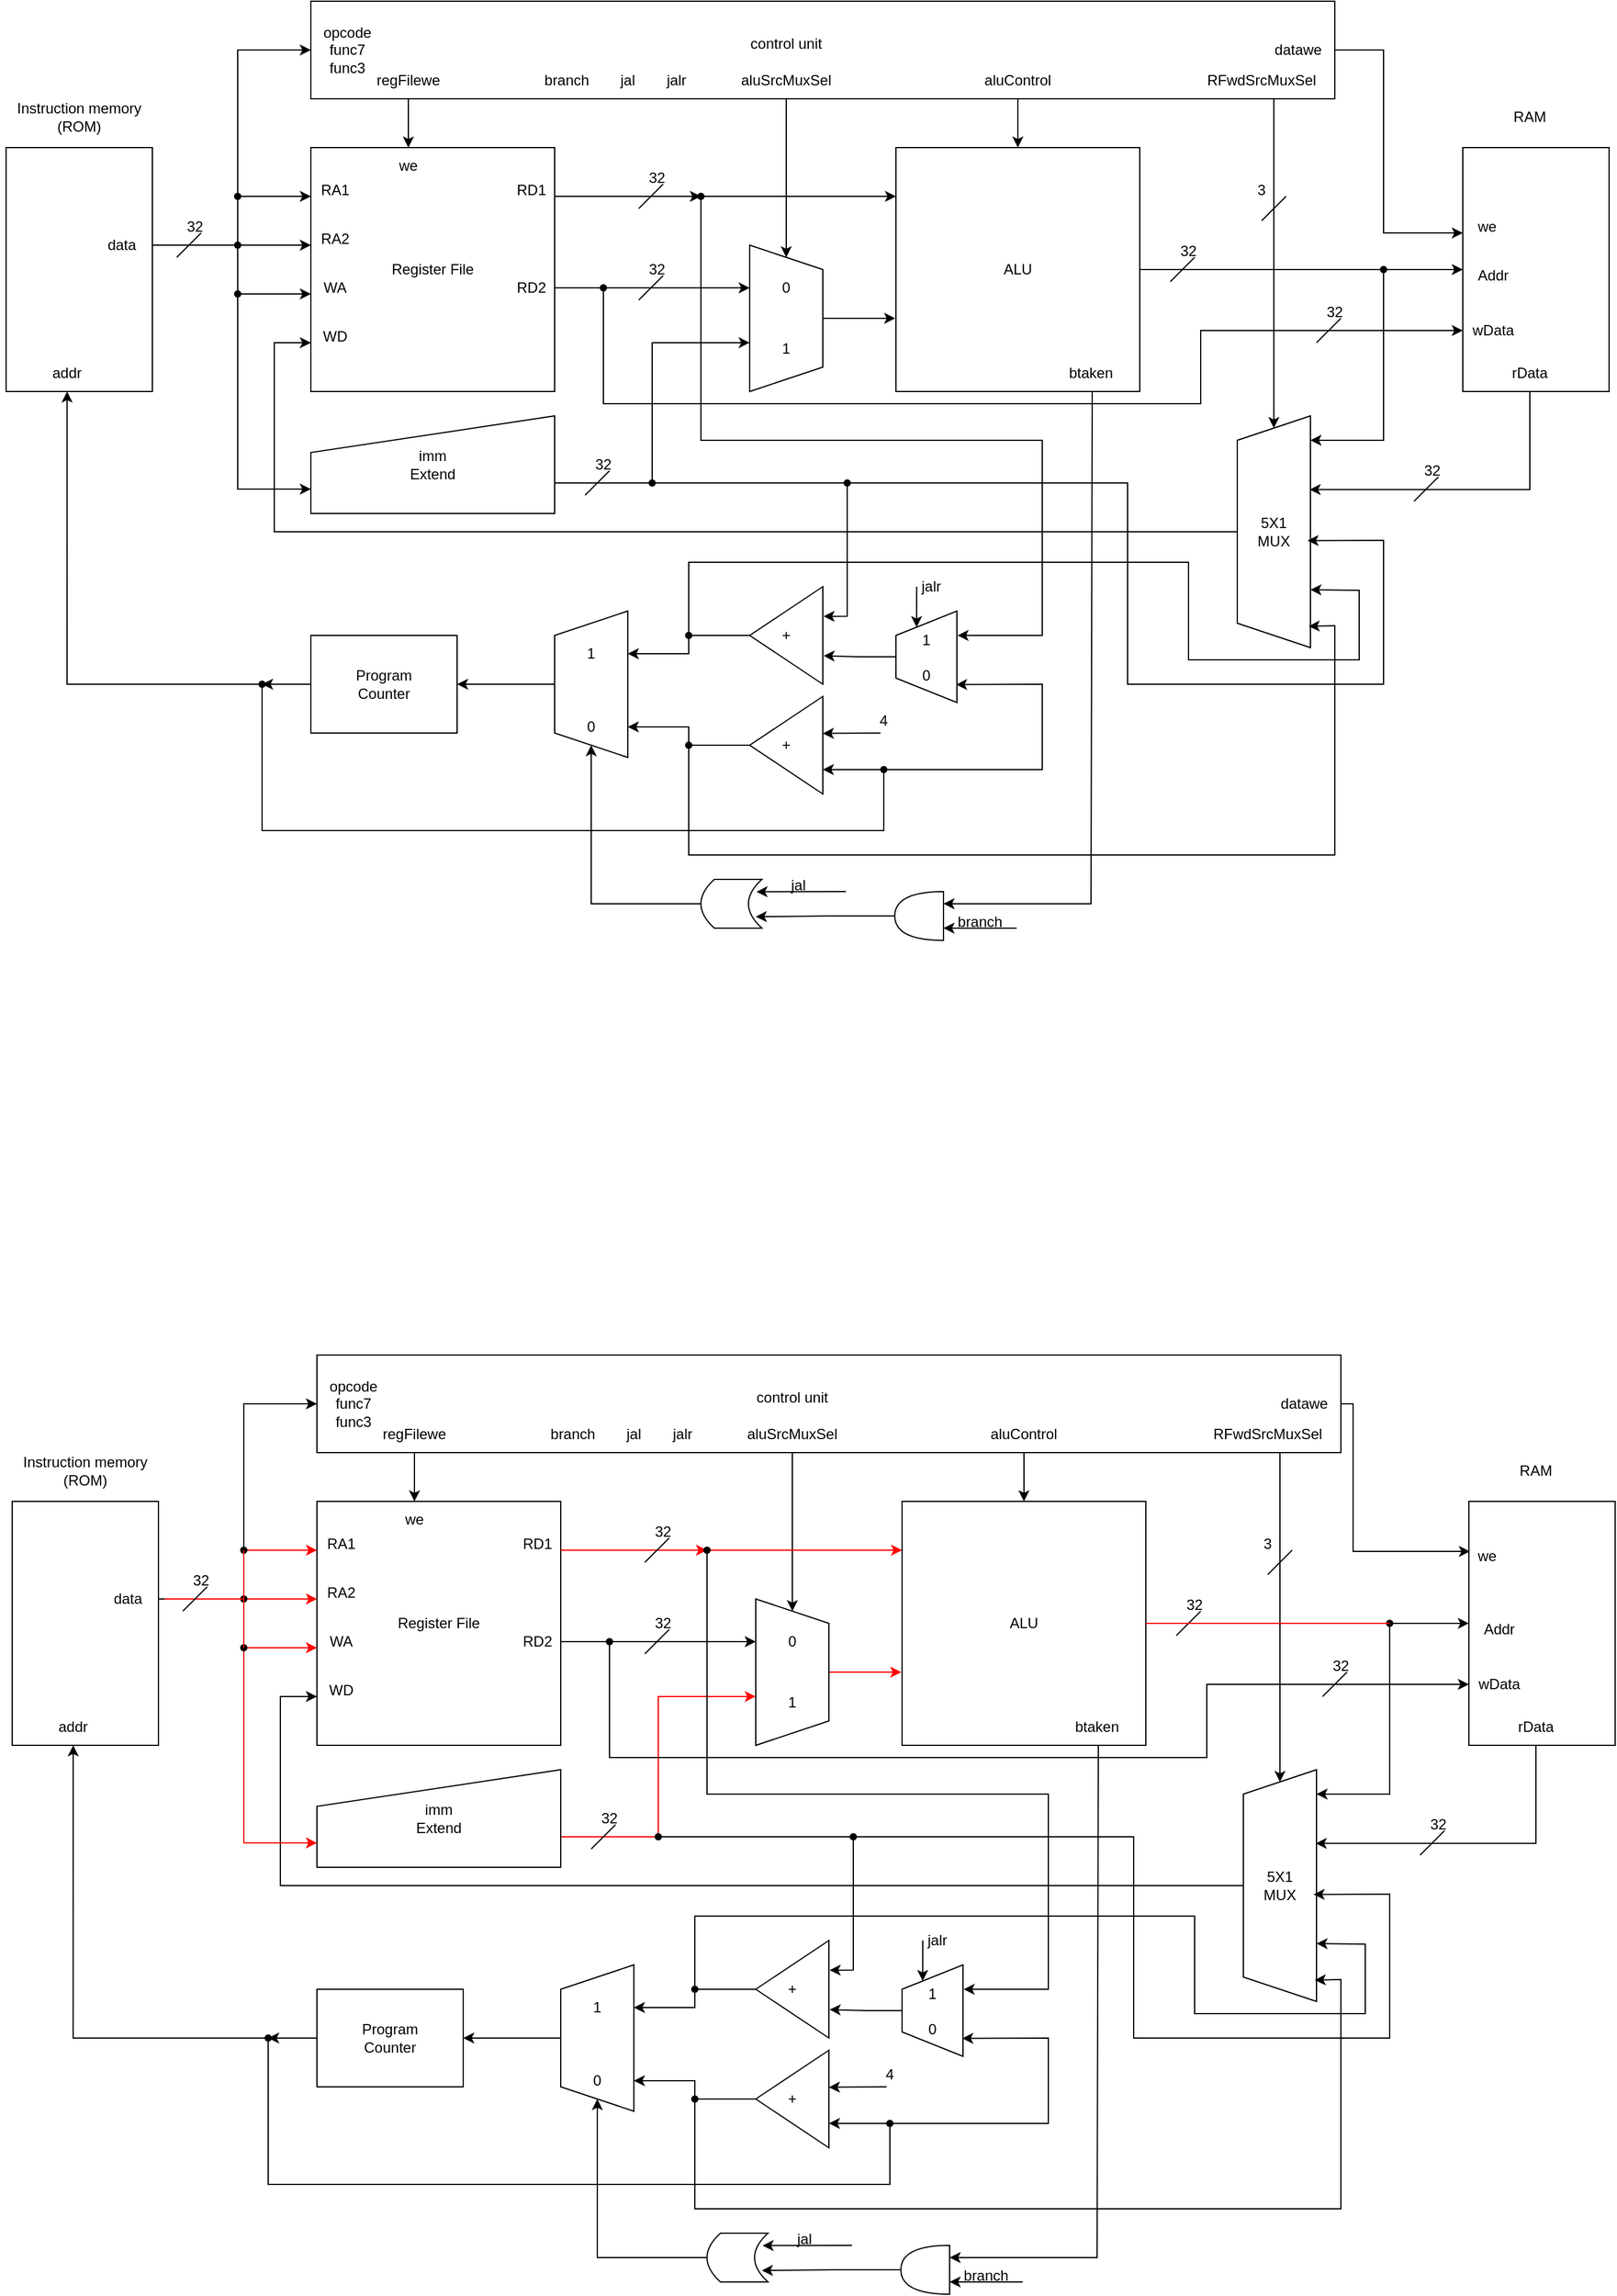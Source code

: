 <mxfile version="26.2.12">
  <diagram name="페이지-1" id="Pp6vh4Ir5vhfQlNTvURK">
    <mxGraphModel dx="1303" dy="259" grid="1" gridSize="10" guides="1" tooltips="1" connect="1" arrows="1" fold="1" page="1" pageScale="1" pageWidth="827" pageHeight="1169" math="0" shadow="0">
      <root>
        <mxCell id="0" />
        <mxCell id="1" parent="0" />
        <mxCell id="kW_ocDge__aSZDnSdW5C-100" style="edgeStyle=orthogonalEdgeStyle;rounded=0;orthogonalLoop=1;jettySize=auto;html=1;entryX=0;entryY=0.5;entryDx=0;entryDy=0;" parent="1" source="kW_ocDge__aSZDnSdW5C-2" target="kW_ocDge__aSZDnSdW5C-15" edge="1">
          <mxGeometry relative="1" as="geometry">
            <Array as="points">
              <mxPoint x="550" y="230" />
              <mxPoint x="550" y="230" />
            </Array>
          </mxGeometry>
        </mxCell>
        <mxCell id="kW_ocDge__aSZDnSdW5C-101" style="edgeStyle=orthogonalEdgeStyle;rounded=0;orthogonalLoop=1;jettySize=auto;html=1;entryX=0.5;entryY=0;entryDx=0;entryDy=0;" parent="1" source="kW_ocDge__aSZDnSdW5C-2" target="kW_ocDge__aSZDnSdW5C-24" edge="1">
          <mxGeometry relative="1" as="geometry">
            <Array as="points">
              <mxPoint x="740" y="220" />
              <mxPoint x="740" y="220" />
            </Array>
          </mxGeometry>
        </mxCell>
        <mxCell id="kW_ocDge__aSZDnSdW5C-102" style="edgeStyle=orthogonalEdgeStyle;rounded=0;orthogonalLoop=1;jettySize=auto;html=1;entryX=1;entryY=0.5;entryDx=0;entryDy=0;" parent="1" source="kW_ocDge__aSZDnSdW5C-2" target="kW_ocDge__aSZDnSdW5C-42" edge="1">
          <mxGeometry relative="1" as="geometry">
            <Array as="points">
              <mxPoint x="950" y="280" />
              <mxPoint x="950" y="280" />
            </Array>
          </mxGeometry>
        </mxCell>
        <mxCell id="kW_ocDge__aSZDnSdW5C-2" value="" style="rounded=0;whiteSpace=wrap;html=1;" parent="1" vertex="1">
          <mxGeometry x="160" y="120" width="840" height="80" as="geometry" />
        </mxCell>
        <mxCell id="kW_ocDge__aSZDnSdW5C-3" value="control unit" style="text;html=1;align=center;verticalAlign=middle;whiteSpace=wrap;rounded=0;" parent="1" vertex="1">
          <mxGeometry x="507" y="140" width="86" height="30" as="geometry" />
        </mxCell>
        <mxCell id="kW_ocDge__aSZDnSdW5C-10" style="edgeStyle=orthogonalEdgeStyle;rounded=0;orthogonalLoop=1;jettySize=auto;html=1;exitX=0.5;exitY=1;exitDx=0;exitDy=0;entryX=0.5;entryY=0;entryDx=0;entryDy=0;" parent="1" source="kW_ocDge__aSZDnSdW5C-4" target="kW_ocDge__aSZDnSdW5C-9" edge="1">
          <mxGeometry relative="1" as="geometry" />
        </mxCell>
        <mxCell id="kW_ocDge__aSZDnSdW5C-4" value="regFilewe" style="text;html=1;align=center;verticalAlign=middle;whiteSpace=wrap;rounded=0;" parent="1" vertex="1">
          <mxGeometry x="210" y="170" width="60" height="30" as="geometry" />
        </mxCell>
        <mxCell id="kW_ocDge__aSZDnSdW5C-6" value="Register File" style="whiteSpace=wrap;html=1;aspect=fixed;" parent="1" vertex="1">
          <mxGeometry x="160" y="240" width="200" height="200" as="geometry" />
        </mxCell>
        <mxCell id="kW_ocDge__aSZDnSdW5C-9" value="we" style="text;html=1;align=center;verticalAlign=middle;whiteSpace=wrap;rounded=0;" parent="1" vertex="1">
          <mxGeometry x="210" y="240" width="60" height="30" as="geometry" />
        </mxCell>
        <mxCell id="kW_ocDge__aSZDnSdW5C-11" value="RA1" style="text;html=1;align=center;verticalAlign=middle;whiteSpace=wrap;rounded=0;" parent="1" vertex="1">
          <mxGeometry x="150" y="260" width="60" height="30" as="geometry" />
        </mxCell>
        <mxCell id="kW_ocDge__aSZDnSdW5C-12" value="RA2" style="text;html=1;align=center;verticalAlign=middle;whiteSpace=wrap;rounded=0;" parent="1" vertex="1">
          <mxGeometry x="150" y="300" width="60" height="30" as="geometry" />
        </mxCell>
        <mxCell id="kW_ocDge__aSZDnSdW5C-13" value="WA" style="text;html=1;align=center;verticalAlign=middle;whiteSpace=wrap;rounded=0;" parent="1" vertex="1">
          <mxGeometry x="150" y="340" width="60" height="30" as="geometry" />
        </mxCell>
        <mxCell id="kW_ocDge__aSZDnSdW5C-14" value="WD" style="text;html=1;align=center;verticalAlign=middle;whiteSpace=wrap;rounded=0;" parent="1" vertex="1">
          <mxGeometry x="150" y="380" width="60" height="30" as="geometry" />
        </mxCell>
        <mxCell id="kW_ocDge__aSZDnSdW5C-30" style="edgeStyle=orthogonalEdgeStyle;rounded=0;orthogonalLoop=1;jettySize=auto;html=1;exitX=0.5;exitY=0;exitDx=0;exitDy=0;entryX=-0.003;entryY=0.7;entryDx=0;entryDy=0;entryPerimeter=0;" parent="1" source="kW_ocDge__aSZDnSdW5C-15" target="kW_ocDge__aSZDnSdW5C-24" edge="1">
          <mxGeometry relative="1" as="geometry">
            <mxPoint x="590" y="380" as="targetPoint" />
          </mxGeometry>
        </mxCell>
        <mxCell id="kW_ocDge__aSZDnSdW5C-15" value="" style="shape=trapezoid;perimeter=trapezoidPerimeter;whiteSpace=wrap;html=1;fixedSize=1;direction=south;" parent="1" vertex="1">
          <mxGeometry x="520" y="320" width="60" height="120" as="geometry" />
        </mxCell>
        <mxCell id="kW_ocDge__aSZDnSdW5C-16" value="0" style="text;html=1;align=center;verticalAlign=middle;whiteSpace=wrap;rounded=0;" parent="1" vertex="1">
          <mxGeometry x="520" y="340" width="60" height="30" as="geometry" />
        </mxCell>
        <mxCell id="kW_ocDge__aSZDnSdW5C-17" value="1" style="text;html=1;align=center;verticalAlign=middle;whiteSpace=wrap;rounded=0;" parent="1" vertex="1">
          <mxGeometry x="520" y="390" width="60" height="30" as="geometry" />
        </mxCell>
        <mxCell id="kW_ocDge__aSZDnSdW5C-46" style="edgeStyle=orthogonalEdgeStyle;rounded=0;orthogonalLoop=1;jettySize=auto;html=1;entryX=0;entryY=0.5;entryDx=0;entryDy=0;" parent="1" source="kW_ocDge__aSZDnSdW5C-24" target="kW_ocDge__aSZDnSdW5C-43" edge="1">
          <mxGeometry relative="1" as="geometry" />
        </mxCell>
        <mxCell id="kW_ocDge__aSZDnSdW5C-24" value="ALU" style="whiteSpace=wrap;html=1;aspect=fixed;" parent="1" vertex="1">
          <mxGeometry x="640" y="240" width="200" height="200" as="geometry" />
        </mxCell>
        <mxCell id="kW_ocDge__aSZDnSdW5C-25" value="" style="endArrow=classic;html=1;rounded=0;entryX=0;entryY=0.2;entryDx=0;entryDy=0;entryPerimeter=0;" parent="1" source="kW_ocDge__aSZDnSdW5C-74" target="kW_ocDge__aSZDnSdW5C-24" edge="1">
          <mxGeometry width="50" height="50" relative="1" as="geometry">
            <mxPoint x="360" y="280" as="sourcePoint" />
            <mxPoint x="410" y="230" as="targetPoint" />
          </mxGeometry>
        </mxCell>
        <mxCell id="kW_ocDge__aSZDnSdW5C-26" value="RD1" style="text;html=1;align=center;verticalAlign=middle;whiteSpace=wrap;rounded=0;" parent="1" vertex="1">
          <mxGeometry x="311" y="260" width="60" height="30" as="geometry" />
        </mxCell>
        <mxCell id="kW_ocDge__aSZDnSdW5C-28" style="edgeStyle=orthogonalEdgeStyle;rounded=0;orthogonalLoop=1;jettySize=auto;html=1;" parent="1" source="kW_ocDge__aSZDnSdW5C-113" target="kW_ocDge__aSZDnSdW5C-16" edge="1">
          <mxGeometry relative="1" as="geometry">
            <mxPoint x="360" y="354.71" as="sourcePoint" />
            <mxPoint x="499" y="354.71" as="targetPoint" />
          </mxGeometry>
        </mxCell>
        <mxCell id="kW_ocDge__aSZDnSdW5C-27" value="RD2" style="text;html=1;align=center;verticalAlign=middle;whiteSpace=wrap;rounded=0;" parent="1" vertex="1">
          <mxGeometry x="311" y="340" width="60" height="30" as="geometry" />
        </mxCell>
        <mxCell id="kW_ocDge__aSZDnSdW5C-39" style="edgeStyle=orthogonalEdgeStyle;rounded=0;orthogonalLoop=1;jettySize=auto;html=1;entryX=0;entryY=0.333;entryDx=0;entryDy=0;entryPerimeter=0;" parent="1" target="kW_ocDge__aSZDnSdW5C-17" edge="1">
          <mxGeometry relative="1" as="geometry">
            <mxPoint x="480" y="400" as="targetPoint" />
            <mxPoint x="360" y="515.029" as="sourcePoint" />
            <Array as="points">
              <mxPoint x="440" y="515" />
              <mxPoint x="440" y="400" />
            </Array>
          </mxGeometry>
        </mxCell>
        <mxCell id="kW_ocDge__aSZDnSdW5C-33" value="" style="rounded=0;whiteSpace=wrap;html=1;" parent="1" vertex="1">
          <mxGeometry x="-90" y="240" width="120" height="200" as="geometry" />
        </mxCell>
        <mxCell id="kW_ocDge__aSZDnSdW5C-34" value="Instruction memory&lt;div&gt;(ROM)&lt;/div&gt;" style="text;html=1;align=center;verticalAlign=middle;whiteSpace=wrap;rounded=0;" parent="1" vertex="1">
          <mxGeometry x="-95" y="200" width="130" height="30" as="geometry" />
        </mxCell>
        <mxCell id="kW_ocDge__aSZDnSdW5C-36" value="Program&lt;div&gt;Counter&lt;/div&gt;" style="rounded=0;whiteSpace=wrap;html=1;" parent="1" vertex="1">
          <mxGeometry x="160" y="640" width="120" height="80" as="geometry" />
        </mxCell>
        <mxCell id="kW_ocDge__aSZDnSdW5C-38" style="edgeStyle=orthogonalEdgeStyle;rounded=0;orthogonalLoop=1;jettySize=auto;html=1;" parent="1" source="kW_ocDge__aSZDnSdW5C-37" target="kW_ocDge__aSZDnSdW5C-36" edge="1">
          <mxGeometry relative="1" as="geometry" />
        </mxCell>
        <mxCell id="kW_ocDge__aSZDnSdW5C-37" value="" style="shape=trapezoid;perimeter=trapezoidPerimeter;whiteSpace=wrap;html=1;fixedSize=1;direction=north;" parent="1" vertex="1">
          <mxGeometry x="360" y="620" width="60" height="120" as="geometry" />
        </mxCell>
        <mxCell id="kW_ocDge__aSZDnSdW5C-40" value="" style="shape=waypoint;sketch=0;fillStyle=solid;size=6;pointerEvents=1;points=[];fillColor=none;resizable=0;rotatable=0;perimeter=centerPerimeter;snapToPoint=1;" parent="1" vertex="1">
          <mxGeometry x="430" y="505" width="20" height="20" as="geometry" />
        </mxCell>
        <mxCell id="kW_ocDge__aSZDnSdW5C-41" value="+" style="triangle;whiteSpace=wrap;html=1;direction=west;" parent="1" vertex="1">
          <mxGeometry x="520" y="600" width="60" height="80" as="geometry" />
        </mxCell>
        <mxCell id="kW_ocDge__aSZDnSdW5C-52" style="edgeStyle=orthogonalEdgeStyle;rounded=0;orthogonalLoop=1;jettySize=auto;html=1;entryX=0.167;entryY=0.667;entryDx=0;entryDy=0;entryPerimeter=0;" parent="1" source="kW_ocDge__aSZDnSdW5C-42" target="kW_ocDge__aSZDnSdW5C-14" edge="1">
          <mxGeometry relative="1" as="geometry">
            <mxPoint x="130" y="460" as="targetPoint" />
            <Array as="points">
              <mxPoint x="130" y="555" />
              <mxPoint x="130" y="400" />
            </Array>
          </mxGeometry>
        </mxCell>
        <mxCell id="kW_ocDge__aSZDnSdW5C-42" value="5X1&lt;div&gt;MUX&lt;/div&gt;" style="shape=trapezoid;perimeter=trapezoidPerimeter;whiteSpace=wrap;html=1;fixedSize=1;direction=north;" parent="1" vertex="1">
          <mxGeometry x="920" y="460" width="60" height="190" as="geometry" />
        </mxCell>
        <mxCell id="kW_ocDge__aSZDnSdW5C-51" style="edgeStyle=orthogonalEdgeStyle;rounded=0;orthogonalLoop=1;jettySize=auto;html=1;entryX=0.682;entryY=0.989;entryDx=0;entryDy=0;entryPerimeter=0;" parent="1" source="kW_ocDge__aSZDnSdW5C-43" target="kW_ocDge__aSZDnSdW5C-42" edge="1">
          <mxGeometry relative="1" as="geometry">
            <mxPoint x="1080" y="520" as="targetPoint" />
            <Array as="points">
              <mxPoint x="1160" y="520" />
            </Array>
          </mxGeometry>
        </mxCell>
        <mxCell id="kW_ocDge__aSZDnSdW5C-43" value="" style="rounded=0;whiteSpace=wrap;html=1;" parent="1" vertex="1">
          <mxGeometry x="1105" y="240" width="120" height="200" as="geometry" />
        </mxCell>
        <mxCell id="kW_ocDge__aSZDnSdW5C-44" value="RAM" style="text;html=1;align=center;verticalAlign=middle;whiteSpace=wrap;rounded=0;" parent="1" vertex="1">
          <mxGeometry x="1095" y="200" width="130" height="30" as="geometry" />
        </mxCell>
        <mxCell id="kW_ocDge__aSZDnSdW5C-47" value="" style="shape=waypoint;sketch=0;fillStyle=solid;size=6;pointerEvents=1;points=[];fillColor=none;resizable=0;rotatable=0;perimeter=centerPerimeter;snapToPoint=1;" parent="1" vertex="1">
          <mxGeometry x="1030" y="330" width="20" height="20" as="geometry" />
        </mxCell>
        <mxCell id="kW_ocDge__aSZDnSdW5C-49" value="" style="endArrow=classic;html=1;rounded=0;" parent="1" edge="1">
          <mxGeometry width="50" height="50" relative="1" as="geometry">
            <mxPoint x="1040" y="340" as="sourcePoint" />
            <mxPoint x="980" y="480" as="targetPoint" />
            <Array as="points">
              <mxPoint x="1040" y="480" />
            </Array>
          </mxGeometry>
        </mxCell>
        <mxCell id="kW_ocDge__aSZDnSdW5C-53" style="edgeStyle=orthogonalEdgeStyle;rounded=0;orthogonalLoop=1;jettySize=auto;html=1;entryX=0.417;entryY=1;entryDx=0;entryDy=0;entryPerimeter=0;" parent="1" source="kW_ocDge__aSZDnSdW5C-54" target="kW_ocDge__aSZDnSdW5C-33" edge="1">
          <mxGeometry relative="1" as="geometry" />
        </mxCell>
        <mxCell id="kW_ocDge__aSZDnSdW5C-57" value="" style="endArrow=classic;html=1;rounded=0;entryX=0;entryY=0.25;entryDx=0;entryDy=0;" parent="1" target="kW_ocDge__aSZDnSdW5C-63" edge="1">
          <mxGeometry width="50" height="50" relative="1" as="geometry">
            <mxPoint x="120" y="680" as="sourcePoint" />
            <mxPoint x="480" y="720" as="targetPoint" />
            <Array as="points">
              <mxPoint x="120" y="800" />
              <mxPoint x="630" y="800" />
              <mxPoint x="630" y="750" />
            </Array>
          </mxGeometry>
        </mxCell>
        <mxCell id="kW_ocDge__aSZDnSdW5C-58" value="" style="edgeStyle=orthogonalEdgeStyle;rounded=0;orthogonalLoop=1;jettySize=auto;html=1;entryDx=0;entryDy=0;entryPerimeter=0;" parent="1" source="kW_ocDge__aSZDnSdW5C-36" target="kW_ocDge__aSZDnSdW5C-54" edge="1">
          <mxGeometry relative="1" as="geometry">
            <mxPoint x="160" y="680" as="sourcePoint" />
            <mxPoint x="-40" y="440" as="targetPoint" />
          </mxGeometry>
        </mxCell>
        <mxCell id="kW_ocDge__aSZDnSdW5C-54" value="" style="shape=waypoint;sketch=0;fillStyle=solid;size=6;pointerEvents=1;points=[];fillColor=none;resizable=0;rotatable=0;perimeter=centerPerimeter;snapToPoint=1;" parent="1" vertex="1">
          <mxGeometry x="110" y="670" width="20" height="20" as="geometry" />
        </mxCell>
        <mxCell id="kW_ocDge__aSZDnSdW5C-59" style="edgeStyle=orthogonalEdgeStyle;rounded=0;orthogonalLoop=1;jettySize=auto;html=1;entryX=1;entryY=0.5;entryDx=0;entryDy=0;" parent="1" source="kW_ocDge__aSZDnSdW5C-41" target="kW_ocDge__aSZDnSdW5C-66" edge="1">
          <mxGeometry relative="1" as="geometry" />
        </mxCell>
        <mxCell id="kW_ocDge__aSZDnSdW5C-60" value="1&lt;div&gt;&lt;br&gt;&lt;div&gt;0&lt;/div&gt;&lt;/div&gt;" style="shape=trapezoid;perimeter=trapezoidPerimeter;whiteSpace=wrap;html=1;fixedSize=1;direction=north;" parent="1" vertex="1">
          <mxGeometry x="640" y="620" width="50" height="75" as="geometry" />
        </mxCell>
        <mxCell id="kW_ocDge__aSZDnSdW5C-61" style="edgeStyle=orthogonalEdgeStyle;rounded=0;orthogonalLoop=1;jettySize=auto;html=1;entryX=-0.01;entryY=0.292;entryDx=0;entryDy=0;entryPerimeter=0;" parent="1" source="kW_ocDge__aSZDnSdW5C-60" target="kW_ocDge__aSZDnSdW5C-41" edge="1">
          <mxGeometry relative="1" as="geometry" />
        </mxCell>
        <mxCell id="kW_ocDge__aSZDnSdW5C-62" style="edgeStyle=orthogonalEdgeStyle;rounded=0;orthogonalLoop=1;jettySize=auto;html=1;entryX=-0.01;entryY=0.696;entryDx=0;entryDy=0;entryPerimeter=0;" parent="1" source="kW_ocDge__aSZDnSdW5C-40" target="kW_ocDge__aSZDnSdW5C-41" edge="1">
          <mxGeometry relative="1" as="geometry" />
        </mxCell>
        <mxCell id="kW_ocDge__aSZDnSdW5C-63" value="+" style="triangle;whiteSpace=wrap;html=1;direction=west;" parent="1" vertex="1">
          <mxGeometry x="520" y="690" width="60" height="80" as="geometry" />
        </mxCell>
        <mxCell id="kW_ocDge__aSZDnSdW5C-64" value="" style="endArrow=classic;html=1;rounded=0;entryX=-0.045;entryY=0.596;entryDx=0;entryDy=0;entryPerimeter=0;" parent="1" edge="1">
          <mxGeometry width="50" height="50" relative="1" as="geometry">
            <mxPoint x="627.3" y="720" as="sourcePoint" />
            <mxPoint x="580.0" y="720.32" as="targetPoint" />
          </mxGeometry>
        </mxCell>
        <mxCell id="kW_ocDge__aSZDnSdW5C-65" style="edgeStyle=orthogonalEdgeStyle;rounded=0;orthogonalLoop=1;jettySize=auto;html=1;entryX=1;entryY=0.5;entryDx=0;entryDy=0;" parent="1" source="kW_ocDge__aSZDnSdW5C-93" target="kW_ocDge__aSZDnSdW5C-67" edge="1">
          <mxGeometry relative="1" as="geometry">
            <Array as="points">
              <mxPoint x="470" y="715" />
            </Array>
          </mxGeometry>
        </mxCell>
        <mxCell id="kW_ocDge__aSZDnSdW5C-66" value="1" style="text;html=1;align=center;verticalAlign=middle;whiteSpace=wrap;rounded=0;" parent="1" vertex="1">
          <mxGeometry x="360" y="640" width="60" height="30" as="geometry" />
        </mxCell>
        <mxCell id="kW_ocDge__aSZDnSdW5C-67" value="0" style="text;html=1;align=center;verticalAlign=middle;whiteSpace=wrap;rounded=0;" parent="1" vertex="1">
          <mxGeometry x="360" y="700" width="60" height="30" as="geometry" />
        </mxCell>
        <mxCell id="kW_ocDge__aSZDnSdW5C-68" value="" style="shape=waypoint;sketch=0;fillStyle=solid;size=6;pointerEvents=1;points=[];fillColor=none;resizable=0;rotatable=0;perimeter=centerPerimeter;snapToPoint=1;" parent="1" vertex="1">
          <mxGeometry x="460" y="630" width="20" height="20" as="geometry" />
        </mxCell>
        <mxCell id="kW_ocDge__aSZDnSdW5C-69" value="" style="shape=waypoint;sketch=0;fillStyle=solid;size=6;pointerEvents=1;points=[];fillColor=none;resizable=0;rotatable=0;perimeter=centerPerimeter;snapToPoint=1;" parent="1" vertex="1">
          <mxGeometry x="620" y="740" width="20" height="20" as="geometry" />
        </mxCell>
        <mxCell id="kW_ocDge__aSZDnSdW5C-72" value="" style="endArrow=classic;html=1;rounded=0;entryX=0.196;entryY=0.987;entryDx=0;entryDy=0;entryPerimeter=0;" parent="1" target="kW_ocDge__aSZDnSdW5C-60" edge="1">
          <mxGeometry width="50" height="50" relative="1" as="geometry">
            <mxPoint x="630" y="750" as="sourcePoint" />
            <mxPoint x="760" y="680" as="targetPoint" />
            <Array as="points">
              <mxPoint x="760" y="750" />
              <mxPoint x="760" y="680" />
            </Array>
          </mxGeometry>
        </mxCell>
        <mxCell id="kW_ocDge__aSZDnSdW5C-73" value="" style="endArrow=classic;html=1;rounded=0;entryX=0.733;entryY=1.01;entryDx=0;entryDy=0;entryPerimeter=0;" parent="1" target="kW_ocDge__aSZDnSdW5C-60" edge="1">
          <mxGeometry width="50" height="50" relative="1" as="geometry">
            <mxPoint x="480" y="280" as="sourcePoint" />
            <mxPoint x="760" y="640" as="targetPoint" />
            <Array as="points">
              <mxPoint x="480" y="480" />
              <mxPoint x="760" y="480" />
              <mxPoint x="760" y="640" />
            </Array>
          </mxGeometry>
        </mxCell>
        <mxCell id="kW_ocDge__aSZDnSdW5C-75" value="" style="endArrow=classic;html=1;rounded=0;entryDx=0;entryDy=0;entryPerimeter=0;" parent="1" target="kW_ocDge__aSZDnSdW5C-74" edge="1">
          <mxGeometry width="50" height="50" relative="1" as="geometry">
            <mxPoint x="360" y="280" as="sourcePoint" />
            <mxPoint x="640" y="280" as="targetPoint" />
          </mxGeometry>
        </mxCell>
        <mxCell id="kW_ocDge__aSZDnSdW5C-74" value="" style="shape=waypoint;sketch=0;fillStyle=solid;size=6;pointerEvents=1;points=[];fillColor=none;resizable=0;rotatable=0;perimeter=centerPerimeter;snapToPoint=1;" parent="1" vertex="1">
          <mxGeometry x="470" y="270" width="20" height="20" as="geometry" />
        </mxCell>
        <mxCell id="kW_ocDge__aSZDnSdW5C-76" value="" style="shape=waypoint;sketch=0;fillStyle=solid;size=6;pointerEvents=1;points=[];fillColor=none;resizable=0;rotatable=0;perimeter=centerPerimeter;snapToPoint=1;" parent="1" vertex="1">
          <mxGeometry x="590" y="505" width="20" height="20" as="geometry" />
        </mxCell>
        <mxCell id="kW_ocDge__aSZDnSdW5C-80" value="" style="endArrow=classic;html=1;rounded=0;entryX=0.462;entryY=0.96;entryDx=0;entryDy=0;entryPerimeter=0;" parent="1" target="kW_ocDge__aSZDnSdW5C-42" edge="1">
          <mxGeometry width="50" height="50" relative="1" as="geometry">
            <mxPoint x="600" y="515" as="sourcePoint" />
            <mxPoint x="850" y="515" as="targetPoint" />
            <Array as="points">
              <mxPoint x="830" y="515" />
              <mxPoint x="830" y="680" />
              <mxPoint x="1040" y="680" />
              <mxPoint x="1040" y="562" />
            </Array>
          </mxGeometry>
        </mxCell>
        <mxCell id="kW_ocDge__aSZDnSdW5C-81" value="" style="endArrow=classic;html=1;rounded=0;entryX=0.25;entryY=1;entryDx=0;entryDy=0;" parent="1" target="kW_ocDge__aSZDnSdW5C-42" edge="1">
          <mxGeometry width="50" height="50" relative="1" as="geometry">
            <mxPoint x="470" y="640" as="sourcePoint" />
            <mxPoint x="520" y="590" as="targetPoint" />
            <Array as="points">
              <mxPoint x="470" y="580" />
              <mxPoint x="880" y="580" />
              <mxPoint x="880" y="660" />
              <mxPoint x="1020" y="660" />
              <mxPoint x="1020" y="603" />
            </Array>
          </mxGeometry>
        </mxCell>
        <mxCell id="kW_ocDge__aSZDnSdW5C-82" value="" style="endArrow=classic;html=1;rounded=0;entryX=0.167;entryY=0.667;entryDx=0;entryDy=0;entryPerimeter=0;" parent="1" source="kW_ocDge__aSZDnSdW5C-83" target="kW_ocDge__aSZDnSdW5C-12" edge="1">
          <mxGeometry width="50" height="50" relative="1" as="geometry">
            <mxPoint x="30" y="320" as="sourcePoint" />
            <mxPoint x="80" y="270" as="targetPoint" />
          </mxGeometry>
        </mxCell>
        <mxCell id="kW_ocDge__aSZDnSdW5C-83" value="" style="shape=waypoint;sketch=0;fillStyle=solid;size=6;pointerEvents=1;points=[];fillColor=none;resizable=0;rotatable=0;perimeter=centerPerimeter;snapToPoint=1;" parent="1" vertex="1">
          <mxGeometry x="90" y="310" width="20" height="20" as="geometry" />
        </mxCell>
        <mxCell id="kW_ocDge__aSZDnSdW5C-86" value="" style="endArrow=none;html=1;rounded=0;" parent="1" source="kW_ocDge__aSZDnSdW5C-121" target="kW_ocDge__aSZDnSdW5C-83" edge="1">
          <mxGeometry width="50" height="50" relative="1" as="geometry">
            <mxPoint x="30" y="320" as="sourcePoint" />
            <mxPoint x="80" y="270" as="targetPoint" />
          </mxGeometry>
        </mxCell>
        <mxCell id="kW_ocDge__aSZDnSdW5C-87" value="" style="endArrow=classic;html=1;rounded=0;entryX=0.167;entryY=0.667;entryDx=0;entryDy=0;entryPerimeter=0;" parent="1" source="kW_ocDge__aSZDnSdW5C-89" target="kW_ocDge__aSZDnSdW5C-11" edge="1">
          <mxGeometry width="50" height="50" relative="1" as="geometry">
            <mxPoint x="100" y="320" as="sourcePoint" />
            <mxPoint x="150" y="270" as="targetPoint" />
            <Array as="points">
              <mxPoint x="100" y="280" />
            </Array>
          </mxGeometry>
        </mxCell>
        <mxCell id="kW_ocDge__aSZDnSdW5C-88" value="" style="endArrow=classic;html=1;rounded=0;entryX=0.167;entryY=0.667;entryDx=0;entryDy=0;entryPerimeter=0;" parent="1" source="kW_ocDge__aSZDnSdW5C-139" target="kW_ocDge__aSZDnSdW5C-13" edge="1">
          <mxGeometry width="50" height="50" relative="1" as="geometry">
            <mxPoint x="100" y="320" as="sourcePoint" />
            <mxPoint x="150" y="270" as="targetPoint" />
            <Array as="points">
              <mxPoint x="100" y="360" />
            </Array>
          </mxGeometry>
        </mxCell>
        <mxCell id="kW_ocDge__aSZDnSdW5C-89" value="" style="shape=waypoint;sketch=0;fillStyle=solid;size=6;pointerEvents=1;points=[];fillColor=none;resizable=0;rotatable=0;perimeter=centerPerimeter;snapToPoint=1;" parent="1" vertex="1">
          <mxGeometry x="90" y="270" width="20" height="20" as="geometry" />
        </mxCell>
        <mxCell id="kW_ocDge__aSZDnSdW5C-91" value="" style="endArrow=classic;html=1;rounded=0;entryX=0;entryY=0.5;entryDx=0;entryDy=0;" parent="1" target="kW_ocDge__aSZDnSdW5C-2" edge="1">
          <mxGeometry width="50" height="50" relative="1" as="geometry">
            <mxPoint x="100" y="280" as="sourcePoint" />
            <mxPoint x="150" y="230" as="targetPoint" />
            <Array as="points">
              <mxPoint x="100" y="160" />
            </Array>
          </mxGeometry>
        </mxCell>
        <mxCell id="kW_ocDge__aSZDnSdW5C-92" value="" style="endArrow=none;html=1;rounded=0;" parent="1" target="kW_ocDge__aSZDnSdW5C-89" edge="1">
          <mxGeometry width="50" height="50" relative="1" as="geometry">
            <mxPoint x="100" y="320" as="sourcePoint" />
            <mxPoint x="150" y="270" as="targetPoint" />
          </mxGeometry>
        </mxCell>
        <mxCell id="kW_ocDge__aSZDnSdW5C-93" value="" style="shape=waypoint;sketch=0;fillStyle=solid;size=6;pointerEvents=1;points=[];fillColor=none;resizable=0;rotatable=0;perimeter=centerPerimeter;snapToPoint=1;" parent="1" vertex="1">
          <mxGeometry x="460" y="720" width="20" height="20" as="geometry" />
        </mxCell>
        <mxCell id="kW_ocDge__aSZDnSdW5C-97" value="" style="endArrow=none;html=1;rounded=0;" parent="1" target="kW_ocDge__aSZDnSdW5C-63" edge="1">
          <mxGeometry width="50" height="50" relative="1" as="geometry">
            <mxPoint x="470" y="730" as="sourcePoint" />
            <mxPoint x="520" y="680" as="targetPoint" />
          </mxGeometry>
        </mxCell>
        <mxCell id="kW_ocDge__aSZDnSdW5C-98" value="" style="endArrow=classic;html=1;rounded=0;entryX=0.092;entryY=0.976;entryDx=0;entryDy=0;entryPerimeter=0;" parent="1" target="kW_ocDge__aSZDnSdW5C-42" edge="1">
          <mxGeometry width="50" height="50" relative="1" as="geometry">
            <mxPoint x="470" y="730" as="sourcePoint" />
            <mxPoint x="1000" y="630" as="targetPoint" />
            <Array as="points">
              <mxPoint x="470" y="820" />
              <mxPoint x="1000" y="820" />
              <mxPoint x="1000" y="632" />
            </Array>
          </mxGeometry>
        </mxCell>
        <mxCell id="kW_ocDge__aSZDnSdW5C-112" style="edgeStyle=orthogonalEdgeStyle;rounded=0;orthogonalLoop=1;jettySize=auto;html=1;" parent="1" source="kW_ocDge__aSZDnSdW5C-103" target="kW_ocDge__aSZDnSdW5C-37" edge="1">
          <mxGeometry relative="1" as="geometry" />
        </mxCell>
        <mxCell id="kW_ocDge__aSZDnSdW5C-103" value="" style="shape=dataStorage;whiteSpace=wrap;html=1;fixedSize=1;size=11;" parent="1" vertex="1">
          <mxGeometry x="480" y="840" width="50" height="40" as="geometry" />
        </mxCell>
        <mxCell id="kW_ocDge__aSZDnSdW5C-104" value="" style="shape=or;whiteSpace=wrap;html=1;direction=west;" parent="1" vertex="1">
          <mxGeometry x="639" y="850" width="40" height="40" as="geometry" />
        </mxCell>
        <mxCell id="kW_ocDge__aSZDnSdW5C-105" value="imm&lt;div&gt;Extend&lt;/div&gt;" style="shape=manualInput;whiteSpace=wrap;html=1;" parent="1" vertex="1">
          <mxGeometry x="160" y="460" width="200" height="80" as="geometry" />
        </mxCell>
        <mxCell id="kW_ocDge__aSZDnSdW5C-107" style="edgeStyle=orthogonalEdgeStyle;rounded=0;orthogonalLoop=1;jettySize=auto;html=1;entryX=0.9;entryY=0.765;entryDx=0;entryDy=0;entryPerimeter=0;" parent="1" source="kW_ocDge__aSZDnSdW5C-104" target="kW_ocDge__aSZDnSdW5C-103" edge="1">
          <mxGeometry relative="1" as="geometry" />
        </mxCell>
        <mxCell id="kW_ocDge__aSZDnSdW5C-108" value="" style="endArrow=classic;html=1;rounded=0;entryX=0.844;entryY=0.505;entryDx=0;entryDy=0;entryPerimeter=0;" parent="1" edge="1">
          <mxGeometry width="50" height="50" relative="1" as="geometry">
            <mxPoint x="599" y="850" as="sourcePoint" />
            <mxPoint x="525.6" y="850.2" as="targetPoint" />
          </mxGeometry>
        </mxCell>
        <mxCell id="kW_ocDge__aSZDnSdW5C-109" value="" style="endArrow=classic;html=1;rounded=0;entryX=0;entryY=0.75;entryDx=0;entryDy=0;entryPerimeter=0;" parent="1" target="kW_ocDge__aSZDnSdW5C-104" edge="1">
          <mxGeometry width="50" height="50" relative="1" as="geometry">
            <mxPoint x="801" y="440" as="sourcePoint" />
            <mxPoint x="769" y="860" as="targetPoint" />
            <Array as="points">
              <mxPoint x="800" y="860" />
            </Array>
          </mxGeometry>
        </mxCell>
        <mxCell id="kW_ocDge__aSZDnSdW5C-110" value="" style="endArrow=classic;html=1;rounded=0;entryX=0;entryY=0.75;entryDx=0;entryDy=0;entryPerimeter=0;" parent="1" edge="1">
          <mxGeometry width="50" height="50" relative="1" as="geometry">
            <mxPoint x="739" y="880" as="sourcePoint" />
            <mxPoint x="679" y="880" as="targetPoint" />
          </mxGeometry>
        </mxCell>
        <mxCell id="kW_ocDge__aSZDnSdW5C-113" value="" style="shape=waypoint;sketch=0;fillStyle=solid;size=6;pointerEvents=1;points=[];fillColor=none;resizable=0;rotatable=0;perimeter=centerPerimeter;snapToPoint=1;" parent="1" vertex="1">
          <mxGeometry x="390" y="345" width="20" height="20" as="geometry" />
        </mxCell>
        <mxCell id="kW_ocDge__aSZDnSdW5C-115" value="" style="endArrow=classic;html=1;rounded=0;exitX=0.612;exitY=0.598;exitDx=0;exitDy=0;exitPerimeter=0;entryX=0;entryY=0.75;entryDx=0;entryDy=0;" parent="1" source="kW_ocDge__aSZDnSdW5C-113" target="kW_ocDge__aSZDnSdW5C-43" edge="1">
          <mxGeometry width="50" height="50" relative="1" as="geometry">
            <mxPoint x="400" y="350" as="sourcePoint" />
            <mxPoint x="450" y="300" as="targetPoint" />
            <Array as="points">
              <mxPoint x="400" y="450" />
              <mxPoint x="890" y="450" />
              <mxPoint x="890" y="390" />
            </Array>
          </mxGeometry>
        </mxCell>
        <mxCell id="kW_ocDge__aSZDnSdW5C-116" value="Addr" style="text;html=1;align=center;verticalAlign=middle;whiteSpace=wrap;rounded=0;" parent="1" vertex="1">
          <mxGeometry x="1100" y="330" width="60" height="30" as="geometry" />
        </mxCell>
        <mxCell id="kW_ocDge__aSZDnSdW5C-117" value="wData" style="text;html=1;align=center;verticalAlign=middle;whiteSpace=wrap;rounded=0;" parent="1" vertex="1">
          <mxGeometry x="1100" y="375" width="60" height="30" as="geometry" />
        </mxCell>
        <mxCell id="kW_ocDge__aSZDnSdW5C-118" value="rData" style="text;html=1;align=center;verticalAlign=middle;whiteSpace=wrap;rounded=0;" parent="1" vertex="1">
          <mxGeometry x="1130" y="410" width="60" height="30" as="geometry" />
        </mxCell>
        <mxCell id="kW_ocDge__aSZDnSdW5C-119" value="" style="endArrow=none;html=1;rounded=0;" parent="1" target="kW_ocDge__aSZDnSdW5C-113" edge="1">
          <mxGeometry width="50" height="50" relative="1" as="geometry">
            <mxPoint x="360" y="355" as="sourcePoint" />
            <mxPoint x="410" y="305" as="targetPoint" />
          </mxGeometry>
        </mxCell>
        <mxCell id="kW_ocDge__aSZDnSdW5C-120" value="addr" style="text;html=1;align=center;verticalAlign=middle;whiteSpace=wrap;rounded=0;" parent="1" vertex="1">
          <mxGeometry x="-70" y="410" width="60" height="30" as="geometry" />
        </mxCell>
        <mxCell id="kW_ocDge__aSZDnSdW5C-122" value="" style="endArrow=none;html=1;rounded=0;" parent="1" target="kW_ocDge__aSZDnSdW5C-121" edge="1">
          <mxGeometry width="50" height="50" relative="1" as="geometry">
            <mxPoint x="30" y="320" as="sourcePoint" />
            <mxPoint x="100" y="320" as="targetPoint" />
          </mxGeometry>
        </mxCell>
        <mxCell id="kW_ocDge__aSZDnSdW5C-121" value="data" style="text;html=1;align=center;verticalAlign=middle;whiteSpace=wrap;rounded=0;" parent="1" vertex="1">
          <mxGeometry x="-25" y="305" width="60" height="30" as="geometry" />
        </mxCell>
        <mxCell id="kW_ocDge__aSZDnSdW5C-123" value="" style="endArrow=none;html=1;rounded=0;" parent="1" edge="1">
          <mxGeometry width="50" height="50" relative="1" as="geometry">
            <mxPoint x="50" y="330" as="sourcePoint" />
            <mxPoint x="70" y="310" as="targetPoint" />
          </mxGeometry>
        </mxCell>
        <mxCell id="kW_ocDge__aSZDnSdW5C-124" value="32" style="text;html=1;align=center;verticalAlign=middle;whiteSpace=wrap;rounded=0;" parent="1" vertex="1">
          <mxGeometry x="35" y="290" width="60" height="30" as="geometry" />
        </mxCell>
        <mxCell id="kW_ocDge__aSZDnSdW5C-126" value="4" style="text;html=1;align=center;verticalAlign=middle;whiteSpace=wrap;rounded=0;" parent="1" vertex="1">
          <mxGeometry x="600" y="695" width="60" height="30" as="geometry" />
        </mxCell>
        <mxCell id="kW_ocDge__aSZDnSdW5C-127" value="" style="endArrow=none;html=1;rounded=0;" parent="1" edge="1">
          <mxGeometry width="50" height="50" relative="1" as="geometry">
            <mxPoint x="385" y="525" as="sourcePoint" />
            <mxPoint x="405" y="505" as="targetPoint" />
          </mxGeometry>
        </mxCell>
        <mxCell id="kW_ocDge__aSZDnSdW5C-128" value="32" style="text;html=1;align=center;verticalAlign=middle;whiteSpace=wrap;rounded=0;" parent="1" vertex="1">
          <mxGeometry x="370" y="485" width="60" height="30" as="geometry" />
        </mxCell>
        <mxCell id="kW_ocDge__aSZDnSdW5C-129" value="" style="endArrow=none;html=1;rounded=0;" parent="1" edge="1">
          <mxGeometry width="50" height="50" relative="1" as="geometry">
            <mxPoint x="429" y="365" as="sourcePoint" />
            <mxPoint x="449" y="345" as="targetPoint" />
          </mxGeometry>
        </mxCell>
        <mxCell id="kW_ocDge__aSZDnSdW5C-130" value="32" style="text;html=1;align=center;verticalAlign=middle;whiteSpace=wrap;rounded=0;" parent="1" vertex="1">
          <mxGeometry x="414" y="325" width="60" height="30" as="geometry" />
        </mxCell>
        <mxCell id="kW_ocDge__aSZDnSdW5C-131" value="" style="endArrow=none;html=1;rounded=0;" parent="1" edge="1">
          <mxGeometry width="50" height="50" relative="1" as="geometry">
            <mxPoint x="429" y="290" as="sourcePoint" />
            <mxPoint x="449" y="270" as="targetPoint" />
          </mxGeometry>
        </mxCell>
        <mxCell id="kW_ocDge__aSZDnSdW5C-132" value="32" style="text;html=1;align=center;verticalAlign=middle;whiteSpace=wrap;rounded=0;" parent="1" vertex="1">
          <mxGeometry x="414" y="250" width="60" height="30" as="geometry" />
        </mxCell>
        <mxCell id="kW_ocDge__aSZDnSdW5C-133" value="" style="endArrow=none;html=1;rounded=0;" parent="1" edge="1">
          <mxGeometry width="50" height="50" relative="1" as="geometry">
            <mxPoint x="865" y="350" as="sourcePoint" />
            <mxPoint x="885" y="330" as="targetPoint" />
          </mxGeometry>
        </mxCell>
        <mxCell id="kW_ocDge__aSZDnSdW5C-134" value="32" style="text;html=1;align=center;verticalAlign=middle;whiteSpace=wrap;rounded=0;" parent="1" vertex="1">
          <mxGeometry x="850" y="310" width="60" height="30" as="geometry" />
        </mxCell>
        <mxCell id="kW_ocDge__aSZDnSdW5C-135" value="" style="endArrow=none;html=1;rounded=0;" parent="1" edge="1">
          <mxGeometry width="50" height="50" relative="1" as="geometry">
            <mxPoint x="985" y="400" as="sourcePoint" />
            <mxPoint x="1005" y="380" as="targetPoint" />
          </mxGeometry>
        </mxCell>
        <mxCell id="kW_ocDge__aSZDnSdW5C-136" value="32" style="text;html=1;align=center;verticalAlign=middle;whiteSpace=wrap;rounded=0;" parent="1" vertex="1">
          <mxGeometry x="970" y="360" width="60" height="30" as="geometry" />
        </mxCell>
        <mxCell id="kW_ocDge__aSZDnSdW5C-137" value="" style="endArrow=none;html=1;rounded=0;" parent="1" edge="1">
          <mxGeometry width="50" height="50" relative="1" as="geometry">
            <mxPoint x="1065" y="530" as="sourcePoint" />
            <mxPoint x="1085" y="510" as="targetPoint" />
          </mxGeometry>
        </mxCell>
        <mxCell id="kW_ocDge__aSZDnSdW5C-138" value="32" style="text;html=1;align=center;verticalAlign=middle;whiteSpace=wrap;rounded=0;" parent="1" vertex="1">
          <mxGeometry x="1050" y="490" width="60" height="30" as="geometry" />
        </mxCell>
        <mxCell id="kW_ocDge__aSZDnSdW5C-141" style="edgeStyle=orthogonalEdgeStyle;rounded=0;orthogonalLoop=1;jettySize=auto;html=1;entryX=0;entryY=0.75;entryDx=0;entryDy=0;" parent="1" source="kW_ocDge__aSZDnSdW5C-139" target="kW_ocDge__aSZDnSdW5C-105" edge="1">
          <mxGeometry relative="1" as="geometry">
            <mxPoint x="110" y="520" as="targetPoint" />
            <Array as="points">
              <mxPoint x="100" y="520" />
            </Array>
          </mxGeometry>
        </mxCell>
        <mxCell id="kW_ocDge__aSZDnSdW5C-139" value="" style="shape=waypoint;sketch=0;fillStyle=solid;size=6;pointerEvents=1;points=[];fillColor=none;resizable=0;rotatable=0;perimeter=centerPerimeter;snapToPoint=1;" parent="1" vertex="1">
          <mxGeometry x="90" y="350" width="20" height="20" as="geometry" />
        </mxCell>
        <mxCell id="kW_ocDge__aSZDnSdW5C-142" value="" style="endArrow=none;html=1;rounded=0;" parent="1" source="kW_ocDge__aSZDnSdW5C-139" edge="1">
          <mxGeometry width="50" height="50" relative="1" as="geometry">
            <mxPoint x="50" y="370" as="sourcePoint" />
            <mxPoint x="100" y="320" as="targetPoint" />
          </mxGeometry>
        </mxCell>
        <mxCell id="kW_ocDge__aSZDnSdW5C-143" value="" style="endArrow=none;html=1;rounded=0;" parent="1" edge="1">
          <mxGeometry width="50" height="50" relative="1" as="geometry">
            <mxPoint x="940" y="300" as="sourcePoint" />
            <mxPoint x="960" y="280" as="targetPoint" />
          </mxGeometry>
        </mxCell>
        <mxCell id="kW_ocDge__aSZDnSdW5C-144" value="3" style="text;html=1;align=center;verticalAlign=middle;whiteSpace=wrap;rounded=0;" parent="1" vertex="1">
          <mxGeometry x="910" y="260" width="60" height="30" as="geometry" />
        </mxCell>
        <mxCell id="kW_ocDge__aSZDnSdW5C-145" value="RFwdSrcMuxSel" style="text;html=1;align=center;verticalAlign=middle;whiteSpace=wrap;rounded=0;" parent="1" vertex="1">
          <mxGeometry x="900" y="170" width="80" height="30" as="geometry" />
        </mxCell>
        <mxCell id="kW_ocDge__aSZDnSdW5C-146" value="aluControl" style="text;html=1;align=center;verticalAlign=middle;whiteSpace=wrap;rounded=0;" parent="1" vertex="1">
          <mxGeometry x="710" y="170" width="60" height="30" as="geometry" />
        </mxCell>
        <mxCell id="kW_ocDge__aSZDnSdW5C-147" value="aluSrcMuxSel" style="text;html=1;align=center;verticalAlign=middle;whiteSpace=wrap;rounded=0;" parent="1" vertex="1">
          <mxGeometry x="520" y="170" width="60" height="30" as="geometry" />
        </mxCell>
        <mxCell id="kW_ocDge__aSZDnSdW5C-148" value="opcode&lt;div&gt;func7&lt;/div&gt;&lt;div&gt;func3&lt;/div&gt;" style="text;html=1;align=center;verticalAlign=middle;whiteSpace=wrap;rounded=0;" parent="1" vertex="1">
          <mxGeometry x="160" y="145" width="60" height="30" as="geometry" />
        </mxCell>
        <mxCell id="kW_ocDge__aSZDnSdW5C-149" value="branch" style="text;html=1;align=center;verticalAlign=middle;whiteSpace=wrap;rounded=0;" parent="1" vertex="1">
          <mxGeometry x="340" y="170" width="60" height="30" as="geometry" />
        </mxCell>
        <mxCell id="kW_ocDge__aSZDnSdW5C-150" value="jal" style="text;html=1;align=center;verticalAlign=middle;whiteSpace=wrap;rounded=0;" parent="1" vertex="1">
          <mxGeometry x="390" y="170" width="60" height="30" as="geometry" />
        </mxCell>
        <mxCell id="kW_ocDge__aSZDnSdW5C-151" value="jalr" style="text;html=1;align=center;verticalAlign=middle;whiteSpace=wrap;rounded=0;" parent="1" vertex="1">
          <mxGeometry x="430" y="170" width="60" height="30" as="geometry" />
        </mxCell>
        <mxCell id="kW_ocDge__aSZDnSdW5C-152" value="btaken" style="text;html=1;align=center;verticalAlign=middle;whiteSpace=wrap;rounded=0;" parent="1" vertex="1">
          <mxGeometry x="770" y="410" width="60" height="30" as="geometry" />
        </mxCell>
        <mxCell id="kW_ocDge__aSZDnSdW5C-153" value="branch" style="text;html=1;align=center;verticalAlign=middle;whiteSpace=wrap;rounded=0;" parent="1" vertex="1">
          <mxGeometry x="679" y="860" width="60" height="30" as="geometry" />
        </mxCell>
        <mxCell id="kW_ocDge__aSZDnSdW5C-154" value="jal" style="text;html=1;align=center;verticalAlign=middle;whiteSpace=wrap;rounded=0;" parent="1" vertex="1">
          <mxGeometry x="530" y="830" width="60" height="30" as="geometry" />
        </mxCell>
        <mxCell id="kW_ocDge__aSZDnSdW5C-156" value="" style="endArrow=classic;html=1;rounded=0;entryX=1;entryY=0.25;entryDx=0;entryDy=0;" parent="1" target="kW_ocDge__aSZDnSdW5C-60" edge="1">
          <mxGeometry width="50" height="50" relative="1" as="geometry">
            <mxPoint x="657" y="600" as="sourcePoint" />
            <mxPoint x="690" y="550" as="targetPoint" />
          </mxGeometry>
        </mxCell>
        <mxCell id="kW_ocDge__aSZDnSdW5C-158" value="jalr" style="text;html=1;align=center;verticalAlign=middle;whiteSpace=wrap;rounded=0;" parent="1" vertex="1">
          <mxGeometry x="639" y="585" width="60" height="30" as="geometry" />
        </mxCell>
        <mxCell id="kW_ocDge__aSZDnSdW5C-159" value="datawe" style="text;html=1;align=center;verticalAlign=middle;whiteSpace=wrap;rounded=0;" parent="1" vertex="1">
          <mxGeometry x="940" y="145" width="60" height="30" as="geometry" />
        </mxCell>
        <mxCell id="kW_ocDge__aSZDnSdW5C-160" value="we" style="text;html=1;align=center;verticalAlign=middle;whiteSpace=wrap;rounded=0;" parent="1" vertex="1">
          <mxGeometry x="1095" y="290" width="60" height="30" as="geometry" />
        </mxCell>
        <mxCell id="55TN13zG-C3TxGhCWM3E-3" style="edgeStyle=orthogonalEdgeStyle;rounded=0;orthogonalLoop=1;jettySize=auto;html=1;entryX=0;entryY=0.5;entryDx=0;entryDy=0;" edge="1" parent="1" source="55TN13zG-C3TxGhCWM3E-7" target="55TN13zG-C3TxGhCWM3E-18">
          <mxGeometry relative="1" as="geometry">
            <Array as="points">
              <mxPoint x="555" y="1340" />
              <mxPoint x="555" y="1340" />
            </Array>
          </mxGeometry>
        </mxCell>
        <mxCell id="55TN13zG-C3TxGhCWM3E-4" style="edgeStyle=orthogonalEdgeStyle;rounded=0;orthogonalLoop=1;jettySize=auto;html=1;entryX=0.5;entryY=0;entryDx=0;entryDy=0;" edge="1" parent="1" source="55TN13zG-C3TxGhCWM3E-7" target="55TN13zG-C3TxGhCWM3E-22">
          <mxGeometry relative="1" as="geometry">
            <Array as="points">
              <mxPoint x="745" y="1330" />
              <mxPoint x="745" y="1330" />
            </Array>
          </mxGeometry>
        </mxCell>
        <mxCell id="55TN13zG-C3TxGhCWM3E-5" style="edgeStyle=orthogonalEdgeStyle;rounded=0;orthogonalLoop=1;jettySize=auto;html=1;entryX=1;entryY=0.5;entryDx=0;entryDy=0;" edge="1" parent="1" source="55TN13zG-C3TxGhCWM3E-7" target="55TN13zG-C3TxGhCWM3E-36">
          <mxGeometry relative="1" as="geometry">
            <Array as="points">
              <mxPoint x="955" y="1390" />
              <mxPoint x="955" y="1390" />
            </Array>
          </mxGeometry>
        </mxCell>
        <mxCell id="55TN13zG-C3TxGhCWM3E-6" style="edgeStyle=orthogonalEdgeStyle;rounded=0;orthogonalLoop=1;jettySize=auto;html=1;entryX=0.007;entryY=0.205;entryDx=0;entryDy=0;entryPerimeter=0;" edge="1" parent="1" source="55TN13zG-C3TxGhCWM3E-7" target="55TN13zG-C3TxGhCWM3E-38">
          <mxGeometry relative="1" as="geometry">
            <mxPoint x="1075" y="1390" as="targetPoint" />
            <Array as="points">
              <mxPoint x="1015" y="1270" />
              <mxPoint x="1015" y="1391" />
            </Array>
          </mxGeometry>
        </mxCell>
        <mxCell id="55TN13zG-C3TxGhCWM3E-7" value="" style="rounded=0;whiteSpace=wrap;html=1;" vertex="1" parent="1">
          <mxGeometry x="165" y="1230" width="840" height="80" as="geometry" />
        </mxCell>
        <mxCell id="55TN13zG-C3TxGhCWM3E-8" value="control unit" style="text;html=1;align=center;verticalAlign=middle;whiteSpace=wrap;rounded=0;" vertex="1" parent="1">
          <mxGeometry x="512" y="1250" width="86" height="30" as="geometry" />
        </mxCell>
        <mxCell id="55TN13zG-C3TxGhCWM3E-9" style="edgeStyle=orthogonalEdgeStyle;rounded=0;orthogonalLoop=1;jettySize=auto;html=1;exitX=0.5;exitY=1;exitDx=0;exitDy=0;entryX=0.5;entryY=0;entryDx=0;entryDy=0;" edge="1" parent="1" source="55TN13zG-C3TxGhCWM3E-10" target="55TN13zG-C3TxGhCWM3E-12">
          <mxGeometry relative="1" as="geometry" />
        </mxCell>
        <mxCell id="55TN13zG-C3TxGhCWM3E-10" value="regFilewe" style="text;html=1;align=center;verticalAlign=middle;whiteSpace=wrap;rounded=0;" vertex="1" parent="1">
          <mxGeometry x="215" y="1280" width="60" height="30" as="geometry" />
        </mxCell>
        <mxCell id="55TN13zG-C3TxGhCWM3E-11" value="Register File" style="whiteSpace=wrap;html=1;aspect=fixed;" vertex="1" parent="1">
          <mxGeometry x="165" y="1350" width="200" height="200" as="geometry" />
        </mxCell>
        <mxCell id="55TN13zG-C3TxGhCWM3E-12" value="we" style="text;html=1;align=center;verticalAlign=middle;whiteSpace=wrap;rounded=0;" vertex="1" parent="1">
          <mxGeometry x="215" y="1350" width="60" height="30" as="geometry" />
        </mxCell>
        <mxCell id="55TN13zG-C3TxGhCWM3E-13" value="RA1" style="text;html=1;align=center;verticalAlign=middle;whiteSpace=wrap;rounded=0;" vertex="1" parent="1">
          <mxGeometry x="155" y="1370" width="60" height="30" as="geometry" />
        </mxCell>
        <mxCell id="55TN13zG-C3TxGhCWM3E-14" value="RA2" style="text;html=1;align=center;verticalAlign=middle;whiteSpace=wrap;rounded=0;" vertex="1" parent="1">
          <mxGeometry x="155" y="1410" width="60" height="30" as="geometry" />
        </mxCell>
        <mxCell id="55TN13zG-C3TxGhCWM3E-15" value="WA" style="text;html=1;align=center;verticalAlign=middle;whiteSpace=wrap;rounded=0;" vertex="1" parent="1">
          <mxGeometry x="155" y="1450" width="60" height="30" as="geometry" />
        </mxCell>
        <mxCell id="55TN13zG-C3TxGhCWM3E-16" value="WD" style="text;html=1;align=center;verticalAlign=middle;whiteSpace=wrap;rounded=0;" vertex="1" parent="1">
          <mxGeometry x="155" y="1490" width="60" height="30" as="geometry" />
        </mxCell>
        <mxCell id="55TN13zG-C3TxGhCWM3E-17" style="edgeStyle=orthogonalEdgeStyle;rounded=0;orthogonalLoop=1;jettySize=auto;html=1;exitX=0.5;exitY=0;exitDx=0;exitDy=0;entryX=-0.003;entryY=0.7;entryDx=0;entryDy=0;entryPerimeter=0;strokeColor=#FF0000;" edge="1" parent="1" source="55TN13zG-C3TxGhCWM3E-18" target="55TN13zG-C3TxGhCWM3E-22">
          <mxGeometry relative="1" as="geometry">
            <mxPoint x="595" y="1490" as="targetPoint" />
          </mxGeometry>
        </mxCell>
        <mxCell id="55TN13zG-C3TxGhCWM3E-18" value="" style="shape=trapezoid;perimeter=trapezoidPerimeter;whiteSpace=wrap;html=1;fixedSize=1;direction=south;" vertex="1" parent="1">
          <mxGeometry x="525" y="1430" width="60" height="120" as="geometry" />
        </mxCell>
        <mxCell id="55TN13zG-C3TxGhCWM3E-19" value="0" style="text;html=1;align=center;verticalAlign=middle;whiteSpace=wrap;rounded=0;" vertex="1" parent="1">
          <mxGeometry x="525" y="1450" width="60" height="30" as="geometry" />
        </mxCell>
        <mxCell id="55TN13zG-C3TxGhCWM3E-20" value="1" style="text;html=1;align=center;verticalAlign=middle;whiteSpace=wrap;rounded=0;" vertex="1" parent="1">
          <mxGeometry x="525" y="1500" width="60" height="30" as="geometry" />
        </mxCell>
        <mxCell id="55TN13zG-C3TxGhCWM3E-22" value="ALU" style="whiteSpace=wrap;html=1;aspect=fixed;" vertex="1" parent="1">
          <mxGeometry x="645" y="1350" width="200" height="200" as="geometry" />
        </mxCell>
        <mxCell id="55TN13zG-C3TxGhCWM3E-23" value="" style="endArrow=classic;html=1;rounded=0;entryX=0;entryY=0.2;entryDx=0;entryDy=0;entryPerimeter=0;strokeColor=#FF0000;" edge="1" parent="1" source="55TN13zG-C3TxGhCWM3E-60" target="55TN13zG-C3TxGhCWM3E-22">
          <mxGeometry width="50" height="50" relative="1" as="geometry">
            <mxPoint x="365" y="1390" as="sourcePoint" />
            <mxPoint x="415" y="1340" as="targetPoint" />
          </mxGeometry>
        </mxCell>
        <mxCell id="55TN13zG-C3TxGhCWM3E-24" value="RD1" style="text;html=1;align=center;verticalAlign=middle;whiteSpace=wrap;rounded=0;" vertex="1" parent="1">
          <mxGeometry x="316" y="1370" width="60" height="30" as="geometry" />
        </mxCell>
        <mxCell id="55TN13zG-C3TxGhCWM3E-25" style="edgeStyle=orthogonalEdgeStyle;rounded=0;orthogonalLoop=1;jettySize=auto;html=1;" edge="1" parent="1" source="55TN13zG-C3TxGhCWM3E-83" target="55TN13zG-C3TxGhCWM3E-19">
          <mxGeometry relative="1" as="geometry">
            <mxPoint x="365" y="1464.71" as="sourcePoint" />
            <mxPoint x="504" y="1464.71" as="targetPoint" />
          </mxGeometry>
        </mxCell>
        <mxCell id="55TN13zG-C3TxGhCWM3E-26" value="RD2" style="text;html=1;align=center;verticalAlign=middle;whiteSpace=wrap;rounded=0;" vertex="1" parent="1">
          <mxGeometry x="316" y="1450" width="60" height="30" as="geometry" />
        </mxCell>
        <mxCell id="55TN13zG-C3TxGhCWM3E-27" style="edgeStyle=orthogonalEdgeStyle;rounded=0;orthogonalLoop=1;jettySize=auto;html=1;entryX=0;entryY=0.333;entryDx=0;entryDy=0;entryPerimeter=0;strokeColor=#FF0000;" edge="1" parent="1" target="55TN13zG-C3TxGhCWM3E-20">
          <mxGeometry relative="1" as="geometry">
            <mxPoint x="485" y="1510" as="targetPoint" />
            <mxPoint x="365" y="1625.029" as="sourcePoint" />
            <Array as="points">
              <mxPoint x="445" y="1625" />
              <mxPoint x="445" y="1510" />
            </Array>
          </mxGeometry>
        </mxCell>
        <mxCell id="55TN13zG-C3TxGhCWM3E-28" value="" style="rounded=0;whiteSpace=wrap;html=1;" vertex="1" parent="1">
          <mxGeometry x="-85" y="1350" width="120" height="200" as="geometry" />
        </mxCell>
        <mxCell id="55TN13zG-C3TxGhCWM3E-29" value="Instruction memory&lt;div&gt;(ROM)&lt;/div&gt;" style="text;html=1;align=center;verticalAlign=middle;whiteSpace=wrap;rounded=0;" vertex="1" parent="1">
          <mxGeometry x="-90" y="1310" width="130" height="30" as="geometry" />
        </mxCell>
        <mxCell id="55TN13zG-C3TxGhCWM3E-30" value="Program&lt;div&gt;Counter&lt;/div&gt;" style="rounded=0;whiteSpace=wrap;html=1;" vertex="1" parent="1">
          <mxGeometry x="165" y="1750" width="120" height="80" as="geometry" />
        </mxCell>
        <mxCell id="55TN13zG-C3TxGhCWM3E-31" style="edgeStyle=orthogonalEdgeStyle;rounded=0;orthogonalLoop=1;jettySize=auto;html=1;" edge="1" parent="1" source="55TN13zG-C3TxGhCWM3E-32" target="55TN13zG-C3TxGhCWM3E-30">
          <mxGeometry relative="1" as="geometry" />
        </mxCell>
        <mxCell id="55TN13zG-C3TxGhCWM3E-32" value="" style="shape=trapezoid;perimeter=trapezoidPerimeter;whiteSpace=wrap;html=1;fixedSize=1;direction=north;" vertex="1" parent="1">
          <mxGeometry x="365" y="1730" width="60" height="120" as="geometry" />
        </mxCell>
        <mxCell id="55TN13zG-C3TxGhCWM3E-33" value="" style="shape=waypoint;sketch=0;fillStyle=solid;size=6;pointerEvents=1;points=[];fillColor=none;resizable=0;rotatable=0;perimeter=centerPerimeter;snapToPoint=1;" vertex="1" parent="1">
          <mxGeometry x="435" y="1615" width="20" height="20" as="geometry" />
        </mxCell>
        <mxCell id="55TN13zG-C3TxGhCWM3E-34" value="+" style="triangle;whiteSpace=wrap;html=1;direction=west;" vertex="1" parent="1">
          <mxGeometry x="525" y="1710" width="60" height="80" as="geometry" />
        </mxCell>
        <mxCell id="55TN13zG-C3TxGhCWM3E-35" style="edgeStyle=orthogonalEdgeStyle;rounded=0;orthogonalLoop=1;jettySize=auto;html=1;entryX=0.167;entryY=0.667;entryDx=0;entryDy=0;entryPerimeter=0;" edge="1" parent="1" source="55TN13zG-C3TxGhCWM3E-36" target="55TN13zG-C3TxGhCWM3E-16">
          <mxGeometry relative="1" as="geometry">
            <mxPoint x="135" y="1570" as="targetPoint" />
            <Array as="points">
              <mxPoint x="135" y="1665" />
              <mxPoint x="135" y="1510" />
            </Array>
          </mxGeometry>
        </mxCell>
        <mxCell id="55TN13zG-C3TxGhCWM3E-36" value="5X1&lt;div&gt;MUX&lt;/div&gt;" style="shape=trapezoid;perimeter=trapezoidPerimeter;whiteSpace=wrap;html=1;fixedSize=1;direction=north;" vertex="1" parent="1">
          <mxGeometry x="925" y="1570" width="60" height="190" as="geometry" />
        </mxCell>
        <mxCell id="55TN13zG-C3TxGhCWM3E-37" style="edgeStyle=orthogonalEdgeStyle;rounded=0;orthogonalLoop=1;jettySize=auto;html=1;entryX=0.682;entryY=0.989;entryDx=0;entryDy=0;entryPerimeter=0;" edge="1" parent="1" source="55TN13zG-C3TxGhCWM3E-38" target="55TN13zG-C3TxGhCWM3E-36">
          <mxGeometry relative="1" as="geometry">
            <mxPoint x="1085" y="1630" as="targetPoint" />
            <Array as="points">
              <mxPoint x="1165" y="1630" />
            </Array>
          </mxGeometry>
        </mxCell>
        <mxCell id="55TN13zG-C3TxGhCWM3E-38" value="" style="rounded=0;whiteSpace=wrap;html=1;" vertex="1" parent="1">
          <mxGeometry x="1110" y="1350" width="120" height="200" as="geometry" />
        </mxCell>
        <mxCell id="55TN13zG-C3TxGhCWM3E-39" value="RAM" style="text;html=1;align=center;verticalAlign=middle;whiteSpace=wrap;rounded=0;" vertex="1" parent="1">
          <mxGeometry x="1100" y="1310" width="130" height="30" as="geometry" />
        </mxCell>
        <mxCell id="55TN13zG-C3TxGhCWM3E-40" value="" style="shape=waypoint;sketch=0;fillStyle=solid;size=6;pointerEvents=1;points=[];fillColor=none;resizable=0;rotatable=0;perimeter=centerPerimeter;snapToPoint=1;" vertex="1" parent="1">
          <mxGeometry x="1035" y="1440" width="20" height="20" as="geometry" />
        </mxCell>
        <mxCell id="55TN13zG-C3TxGhCWM3E-41" value="" style="endArrow=classic;html=1;rounded=0;" edge="1" parent="1">
          <mxGeometry width="50" height="50" relative="1" as="geometry">
            <mxPoint x="1045" y="1450" as="sourcePoint" />
            <mxPoint x="985" y="1590" as="targetPoint" />
            <Array as="points">
              <mxPoint x="1045" y="1590" />
            </Array>
          </mxGeometry>
        </mxCell>
        <mxCell id="55TN13zG-C3TxGhCWM3E-42" style="edgeStyle=orthogonalEdgeStyle;rounded=0;orthogonalLoop=1;jettySize=auto;html=1;entryX=0.417;entryY=1;entryDx=0;entryDy=0;entryPerimeter=0;" edge="1" parent="1" source="55TN13zG-C3TxGhCWM3E-45" target="55TN13zG-C3TxGhCWM3E-28">
          <mxGeometry relative="1" as="geometry" />
        </mxCell>
        <mxCell id="55TN13zG-C3TxGhCWM3E-43" value="" style="endArrow=classic;html=1;rounded=0;entryX=0;entryY=0.25;entryDx=0;entryDy=0;" edge="1" parent="1" target="55TN13zG-C3TxGhCWM3E-50">
          <mxGeometry width="50" height="50" relative="1" as="geometry">
            <mxPoint x="125" y="1790" as="sourcePoint" />
            <mxPoint x="485" y="1830" as="targetPoint" />
            <Array as="points">
              <mxPoint x="125" y="1910" />
              <mxPoint x="635" y="1910" />
              <mxPoint x="635" y="1860" />
            </Array>
          </mxGeometry>
        </mxCell>
        <mxCell id="55TN13zG-C3TxGhCWM3E-44" value="" style="edgeStyle=orthogonalEdgeStyle;rounded=0;orthogonalLoop=1;jettySize=auto;html=1;entryDx=0;entryDy=0;entryPerimeter=0;" edge="1" parent="1" source="55TN13zG-C3TxGhCWM3E-30" target="55TN13zG-C3TxGhCWM3E-45">
          <mxGeometry relative="1" as="geometry">
            <mxPoint x="165" y="1790" as="sourcePoint" />
            <mxPoint x="-35" y="1550" as="targetPoint" />
          </mxGeometry>
        </mxCell>
        <mxCell id="55TN13zG-C3TxGhCWM3E-45" value="" style="shape=waypoint;sketch=0;fillStyle=solid;size=6;pointerEvents=1;points=[];fillColor=none;resizable=0;rotatable=0;perimeter=centerPerimeter;snapToPoint=1;" vertex="1" parent="1">
          <mxGeometry x="115" y="1780" width="20" height="20" as="geometry" />
        </mxCell>
        <mxCell id="55TN13zG-C3TxGhCWM3E-46" style="edgeStyle=orthogonalEdgeStyle;rounded=0;orthogonalLoop=1;jettySize=auto;html=1;entryX=1;entryY=0.5;entryDx=0;entryDy=0;" edge="1" parent="1" source="55TN13zG-C3TxGhCWM3E-34" target="55TN13zG-C3TxGhCWM3E-53">
          <mxGeometry relative="1" as="geometry" />
        </mxCell>
        <mxCell id="55TN13zG-C3TxGhCWM3E-47" value="1&lt;div&gt;&lt;br&gt;&lt;div&gt;0&lt;/div&gt;&lt;/div&gt;" style="shape=trapezoid;perimeter=trapezoidPerimeter;whiteSpace=wrap;html=1;fixedSize=1;direction=north;" vertex="1" parent="1">
          <mxGeometry x="645" y="1730" width="50" height="75" as="geometry" />
        </mxCell>
        <mxCell id="55TN13zG-C3TxGhCWM3E-48" style="edgeStyle=orthogonalEdgeStyle;rounded=0;orthogonalLoop=1;jettySize=auto;html=1;entryX=-0.01;entryY=0.292;entryDx=0;entryDy=0;entryPerimeter=0;" edge="1" parent="1" source="55TN13zG-C3TxGhCWM3E-47" target="55TN13zG-C3TxGhCWM3E-34">
          <mxGeometry relative="1" as="geometry" />
        </mxCell>
        <mxCell id="55TN13zG-C3TxGhCWM3E-49" style="edgeStyle=orthogonalEdgeStyle;rounded=0;orthogonalLoop=1;jettySize=auto;html=1;entryX=-0.01;entryY=0.696;entryDx=0;entryDy=0;entryPerimeter=0;" edge="1" parent="1" source="55TN13zG-C3TxGhCWM3E-33" target="55TN13zG-C3TxGhCWM3E-34">
          <mxGeometry relative="1" as="geometry" />
        </mxCell>
        <mxCell id="55TN13zG-C3TxGhCWM3E-50" value="+" style="triangle;whiteSpace=wrap;html=1;direction=west;" vertex="1" parent="1">
          <mxGeometry x="525" y="1800" width="60" height="80" as="geometry" />
        </mxCell>
        <mxCell id="55TN13zG-C3TxGhCWM3E-51" value="" style="endArrow=classic;html=1;rounded=0;entryX=-0.045;entryY=0.596;entryDx=0;entryDy=0;entryPerimeter=0;" edge="1" parent="1">
          <mxGeometry width="50" height="50" relative="1" as="geometry">
            <mxPoint x="632.3" y="1830" as="sourcePoint" />
            <mxPoint x="585.0" y="1830.32" as="targetPoint" />
          </mxGeometry>
        </mxCell>
        <mxCell id="55TN13zG-C3TxGhCWM3E-52" style="edgeStyle=orthogonalEdgeStyle;rounded=0;orthogonalLoop=1;jettySize=auto;html=1;entryX=1;entryY=0.5;entryDx=0;entryDy=0;" edge="1" parent="1" source="55TN13zG-C3TxGhCWM3E-72" target="55TN13zG-C3TxGhCWM3E-54">
          <mxGeometry relative="1" as="geometry">
            <Array as="points">
              <mxPoint x="475" y="1825" />
            </Array>
          </mxGeometry>
        </mxCell>
        <mxCell id="55TN13zG-C3TxGhCWM3E-53" value="1" style="text;html=1;align=center;verticalAlign=middle;whiteSpace=wrap;rounded=0;" vertex="1" parent="1">
          <mxGeometry x="365" y="1750" width="60" height="30" as="geometry" />
        </mxCell>
        <mxCell id="55TN13zG-C3TxGhCWM3E-54" value="0" style="text;html=1;align=center;verticalAlign=middle;whiteSpace=wrap;rounded=0;" vertex="1" parent="1">
          <mxGeometry x="365" y="1810" width="60" height="30" as="geometry" />
        </mxCell>
        <mxCell id="55TN13zG-C3TxGhCWM3E-55" value="" style="shape=waypoint;sketch=0;fillStyle=solid;size=6;pointerEvents=1;points=[];fillColor=none;resizable=0;rotatable=0;perimeter=centerPerimeter;snapToPoint=1;" vertex="1" parent="1">
          <mxGeometry x="465" y="1740" width="20" height="20" as="geometry" />
        </mxCell>
        <mxCell id="55TN13zG-C3TxGhCWM3E-56" value="" style="shape=waypoint;sketch=0;fillStyle=solid;size=6;pointerEvents=1;points=[];fillColor=none;resizable=0;rotatable=0;perimeter=centerPerimeter;snapToPoint=1;" vertex="1" parent="1">
          <mxGeometry x="625" y="1850" width="20" height="20" as="geometry" />
        </mxCell>
        <mxCell id="55TN13zG-C3TxGhCWM3E-57" value="" style="endArrow=classic;html=1;rounded=0;entryX=0.196;entryY=0.987;entryDx=0;entryDy=0;entryPerimeter=0;" edge="1" parent="1" target="55TN13zG-C3TxGhCWM3E-47">
          <mxGeometry width="50" height="50" relative="1" as="geometry">
            <mxPoint x="635" y="1860" as="sourcePoint" />
            <mxPoint x="765" y="1790" as="targetPoint" />
            <Array as="points">
              <mxPoint x="765" y="1860" />
              <mxPoint x="765" y="1790" />
            </Array>
          </mxGeometry>
        </mxCell>
        <mxCell id="55TN13zG-C3TxGhCWM3E-58" value="" style="endArrow=classic;html=1;rounded=0;entryX=0.733;entryY=1.01;entryDx=0;entryDy=0;entryPerimeter=0;" edge="1" parent="1" target="55TN13zG-C3TxGhCWM3E-47">
          <mxGeometry width="50" height="50" relative="1" as="geometry">
            <mxPoint x="485" y="1390" as="sourcePoint" />
            <mxPoint x="765" y="1750" as="targetPoint" />
            <Array as="points">
              <mxPoint x="485" y="1590" />
              <mxPoint x="765" y="1590" />
              <mxPoint x="765" y="1750" />
            </Array>
          </mxGeometry>
        </mxCell>
        <mxCell id="55TN13zG-C3TxGhCWM3E-59" value="" style="endArrow=classic;html=1;rounded=0;entryDx=0;entryDy=0;entryPerimeter=0;strokeColor=#FF0000;" edge="1" parent="1" target="55TN13zG-C3TxGhCWM3E-60">
          <mxGeometry width="50" height="50" relative="1" as="geometry">
            <mxPoint x="365" y="1390" as="sourcePoint" />
            <mxPoint x="645" y="1390" as="targetPoint" />
          </mxGeometry>
        </mxCell>
        <mxCell id="55TN13zG-C3TxGhCWM3E-60" value="" style="shape=waypoint;sketch=0;fillStyle=solid;size=6;pointerEvents=1;points=[];fillColor=none;resizable=0;rotatable=0;perimeter=centerPerimeter;snapToPoint=1;" vertex="1" parent="1">
          <mxGeometry x="475" y="1380" width="20" height="20" as="geometry" />
        </mxCell>
        <mxCell id="55TN13zG-C3TxGhCWM3E-61" value="" style="shape=waypoint;sketch=0;fillStyle=solid;size=6;pointerEvents=1;points=[];fillColor=none;resizable=0;rotatable=0;perimeter=centerPerimeter;snapToPoint=1;" vertex="1" parent="1">
          <mxGeometry x="595" y="1615" width="20" height="20" as="geometry" />
        </mxCell>
        <mxCell id="55TN13zG-C3TxGhCWM3E-62" value="" style="endArrow=classic;html=1;rounded=0;entryX=0.462;entryY=0.96;entryDx=0;entryDy=0;entryPerimeter=0;" edge="1" parent="1" target="55TN13zG-C3TxGhCWM3E-36">
          <mxGeometry width="50" height="50" relative="1" as="geometry">
            <mxPoint x="605" y="1625" as="sourcePoint" />
            <mxPoint x="855" y="1625" as="targetPoint" />
            <Array as="points">
              <mxPoint x="835" y="1625" />
              <mxPoint x="835" y="1790" />
              <mxPoint x="1045" y="1790" />
              <mxPoint x="1045" y="1672" />
            </Array>
          </mxGeometry>
        </mxCell>
        <mxCell id="55TN13zG-C3TxGhCWM3E-63" value="" style="endArrow=classic;html=1;rounded=0;entryX=0.25;entryY=1;entryDx=0;entryDy=0;" edge="1" parent="1" target="55TN13zG-C3TxGhCWM3E-36">
          <mxGeometry width="50" height="50" relative="1" as="geometry">
            <mxPoint x="475" y="1750" as="sourcePoint" />
            <mxPoint x="525" y="1700" as="targetPoint" />
            <Array as="points">
              <mxPoint x="475" y="1690" />
              <mxPoint x="885" y="1690" />
              <mxPoint x="885" y="1770" />
              <mxPoint x="1025" y="1770" />
              <mxPoint x="1025" y="1713" />
            </Array>
          </mxGeometry>
        </mxCell>
        <mxCell id="55TN13zG-C3TxGhCWM3E-64" value="" style="endArrow=classic;html=1;rounded=0;entryX=0.167;entryY=0.667;entryDx=0;entryDy=0;entryPerimeter=0;strokeColor=#FF0000;" edge="1" parent="1" source="55TN13zG-C3TxGhCWM3E-65" target="55TN13zG-C3TxGhCWM3E-14">
          <mxGeometry width="50" height="50" relative="1" as="geometry">
            <mxPoint x="35" y="1430" as="sourcePoint" />
            <mxPoint x="85" y="1380" as="targetPoint" />
          </mxGeometry>
        </mxCell>
        <mxCell id="55TN13zG-C3TxGhCWM3E-65" value="" style="shape=waypoint;sketch=0;fillStyle=solid;size=6;pointerEvents=1;points=[];fillColor=none;resizable=0;rotatable=0;perimeter=centerPerimeter;snapToPoint=1;" vertex="1" parent="1">
          <mxGeometry x="95" y="1420" width="20" height="20" as="geometry" />
        </mxCell>
        <mxCell id="55TN13zG-C3TxGhCWM3E-66" value="" style="endArrow=none;html=1;rounded=0;strokeColor=#FF0000;" edge="1" parent="1" source="55TN13zG-C3TxGhCWM3E-91" target="55TN13zG-C3TxGhCWM3E-65">
          <mxGeometry width="50" height="50" relative="1" as="geometry">
            <mxPoint x="35" y="1430" as="sourcePoint" />
            <mxPoint x="85" y="1380" as="targetPoint" />
          </mxGeometry>
        </mxCell>
        <mxCell id="55TN13zG-C3TxGhCWM3E-67" value="" style="endArrow=classic;html=1;rounded=0;entryX=0.167;entryY=0.667;entryDx=0;entryDy=0;entryPerimeter=0;strokeColor=#FF0000;" edge="1" parent="1" source="55TN13zG-C3TxGhCWM3E-69" target="55TN13zG-C3TxGhCWM3E-13">
          <mxGeometry width="50" height="50" relative="1" as="geometry">
            <mxPoint x="105" y="1430" as="sourcePoint" />
            <mxPoint x="155" y="1380" as="targetPoint" />
            <Array as="points">
              <mxPoint x="105" y="1390" />
            </Array>
          </mxGeometry>
        </mxCell>
        <mxCell id="55TN13zG-C3TxGhCWM3E-68" value="" style="endArrow=classic;html=1;rounded=0;entryX=0.167;entryY=0.667;entryDx=0;entryDy=0;entryPerimeter=0;strokeColor=#FF0000;" edge="1" parent="1" source="55TN13zG-C3TxGhCWM3E-108" target="55TN13zG-C3TxGhCWM3E-15">
          <mxGeometry width="50" height="50" relative="1" as="geometry">
            <mxPoint x="105" y="1430" as="sourcePoint" />
            <mxPoint x="155" y="1380" as="targetPoint" />
            <Array as="points">
              <mxPoint x="105" y="1470" />
            </Array>
          </mxGeometry>
        </mxCell>
        <mxCell id="55TN13zG-C3TxGhCWM3E-69" value="" style="shape=waypoint;sketch=0;fillStyle=solid;size=6;pointerEvents=1;points=[];fillColor=none;resizable=0;rotatable=0;perimeter=centerPerimeter;snapToPoint=1;" vertex="1" parent="1">
          <mxGeometry x="95" y="1380" width="20" height="20" as="geometry" />
        </mxCell>
        <mxCell id="55TN13zG-C3TxGhCWM3E-70" value="" style="endArrow=classic;html=1;rounded=0;entryX=0;entryY=0.5;entryDx=0;entryDy=0;" edge="1" parent="1" target="55TN13zG-C3TxGhCWM3E-7">
          <mxGeometry width="50" height="50" relative="1" as="geometry">
            <mxPoint x="105" y="1390" as="sourcePoint" />
            <mxPoint x="155" y="1340" as="targetPoint" />
            <Array as="points">
              <mxPoint x="105" y="1270" />
            </Array>
          </mxGeometry>
        </mxCell>
        <mxCell id="55TN13zG-C3TxGhCWM3E-71" value="" style="endArrow=none;html=1;rounded=0;strokeColor=#FF0000;" edge="1" parent="1" target="55TN13zG-C3TxGhCWM3E-69">
          <mxGeometry width="50" height="50" relative="1" as="geometry">
            <mxPoint x="105" y="1430" as="sourcePoint" />
            <mxPoint x="155" y="1380" as="targetPoint" />
          </mxGeometry>
        </mxCell>
        <mxCell id="55TN13zG-C3TxGhCWM3E-72" value="" style="shape=waypoint;sketch=0;fillStyle=solid;size=6;pointerEvents=1;points=[];fillColor=none;resizable=0;rotatable=0;perimeter=centerPerimeter;snapToPoint=1;" vertex="1" parent="1">
          <mxGeometry x="465" y="1830" width="20" height="20" as="geometry" />
        </mxCell>
        <mxCell id="55TN13zG-C3TxGhCWM3E-73" value="" style="endArrow=none;html=1;rounded=0;" edge="1" parent="1" target="55TN13zG-C3TxGhCWM3E-50">
          <mxGeometry width="50" height="50" relative="1" as="geometry">
            <mxPoint x="475" y="1840" as="sourcePoint" />
            <mxPoint x="525" y="1790" as="targetPoint" />
          </mxGeometry>
        </mxCell>
        <mxCell id="55TN13zG-C3TxGhCWM3E-74" value="" style="endArrow=classic;html=1;rounded=0;entryX=0.092;entryY=0.976;entryDx=0;entryDy=0;entryPerimeter=0;" edge="1" parent="1" target="55TN13zG-C3TxGhCWM3E-36">
          <mxGeometry width="50" height="50" relative="1" as="geometry">
            <mxPoint x="475" y="1840" as="sourcePoint" />
            <mxPoint x="1005" y="1740" as="targetPoint" />
            <Array as="points">
              <mxPoint x="475" y="1930" />
              <mxPoint x="1005" y="1930" />
              <mxPoint x="1005" y="1742" />
            </Array>
          </mxGeometry>
        </mxCell>
        <mxCell id="55TN13zG-C3TxGhCWM3E-75" style="edgeStyle=orthogonalEdgeStyle;rounded=0;orthogonalLoop=1;jettySize=auto;html=1;" edge="1" parent="1" source="55TN13zG-C3TxGhCWM3E-76" target="55TN13zG-C3TxGhCWM3E-32">
          <mxGeometry relative="1" as="geometry" />
        </mxCell>
        <mxCell id="55TN13zG-C3TxGhCWM3E-76" value="" style="shape=dataStorage;whiteSpace=wrap;html=1;fixedSize=1;size=11;" vertex="1" parent="1">
          <mxGeometry x="485" y="1950" width="50" height="40" as="geometry" />
        </mxCell>
        <mxCell id="55TN13zG-C3TxGhCWM3E-77" value="" style="shape=or;whiteSpace=wrap;html=1;direction=west;" vertex="1" parent="1">
          <mxGeometry x="644" y="1960" width="40" height="40" as="geometry" />
        </mxCell>
        <mxCell id="55TN13zG-C3TxGhCWM3E-78" value="imm&lt;div&gt;Extend&lt;/div&gt;" style="shape=manualInput;whiteSpace=wrap;html=1;" vertex="1" parent="1">
          <mxGeometry x="165" y="1570" width="200" height="80" as="geometry" />
        </mxCell>
        <mxCell id="55TN13zG-C3TxGhCWM3E-79" style="edgeStyle=orthogonalEdgeStyle;rounded=0;orthogonalLoop=1;jettySize=auto;html=1;entryX=0.9;entryY=0.765;entryDx=0;entryDy=0;entryPerimeter=0;" edge="1" parent="1" source="55TN13zG-C3TxGhCWM3E-77" target="55TN13zG-C3TxGhCWM3E-76">
          <mxGeometry relative="1" as="geometry" />
        </mxCell>
        <mxCell id="55TN13zG-C3TxGhCWM3E-80" value="" style="endArrow=classic;html=1;rounded=0;entryX=0.844;entryY=0.505;entryDx=0;entryDy=0;entryPerimeter=0;" edge="1" parent="1">
          <mxGeometry width="50" height="50" relative="1" as="geometry">
            <mxPoint x="604" y="1960" as="sourcePoint" />
            <mxPoint x="530.6" y="1960.2" as="targetPoint" />
          </mxGeometry>
        </mxCell>
        <mxCell id="55TN13zG-C3TxGhCWM3E-81" value="" style="endArrow=classic;html=1;rounded=0;entryX=0;entryY=0.75;entryDx=0;entryDy=0;entryPerimeter=0;" edge="1" parent="1" target="55TN13zG-C3TxGhCWM3E-77">
          <mxGeometry width="50" height="50" relative="1" as="geometry">
            <mxPoint x="806" y="1550" as="sourcePoint" />
            <mxPoint x="774" y="1970" as="targetPoint" />
            <Array as="points">
              <mxPoint x="805" y="1970" />
            </Array>
          </mxGeometry>
        </mxCell>
        <mxCell id="55TN13zG-C3TxGhCWM3E-82" value="" style="endArrow=classic;html=1;rounded=0;entryX=0;entryY=0.75;entryDx=0;entryDy=0;entryPerimeter=0;" edge="1" parent="1">
          <mxGeometry width="50" height="50" relative="1" as="geometry">
            <mxPoint x="744" y="1990" as="sourcePoint" />
            <mxPoint x="684" y="1990" as="targetPoint" />
          </mxGeometry>
        </mxCell>
        <mxCell id="55TN13zG-C3TxGhCWM3E-83" value="" style="shape=waypoint;sketch=0;fillStyle=solid;size=6;pointerEvents=1;points=[];fillColor=none;resizable=0;rotatable=0;perimeter=centerPerimeter;snapToPoint=1;" vertex="1" parent="1">
          <mxGeometry x="395" y="1455" width="20" height="20" as="geometry" />
        </mxCell>
        <mxCell id="55TN13zG-C3TxGhCWM3E-84" value="" style="endArrow=classic;html=1;rounded=0;exitX=0.612;exitY=0.598;exitDx=0;exitDy=0;exitPerimeter=0;entryX=0;entryY=0.75;entryDx=0;entryDy=0;" edge="1" parent="1" source="55TN13zG-C3TxGhCWM3E-83" target="55TN13zG-C3TxGhCWM3E-38">
          <mxGeometry width="50" height="50" relative="1" as="geometry">
            <mxPoint x="405" y="1460" as="sourcePoint" />
            <mxPoint x="455" y="1410" as="targetPoint" />
            <Array as="points">
              <mxPoint x="405" y="1560" />
              <mxPoint x="895" y="1560" />
              <mxPoint x="895" y="1500" />
            </Array>
          </mxGeometry>
        </mxCell>
        <mxCell id="55TN13zG-C3TxGhCWM3E-85" value="Addr" style="text;html=1;align=center;verticalAlign=middle;whiteSpace=wrap;rounded=0;" vertex="1" parent="1">
          <mxGeometry x="1105" y="1440" width="60" height="30" as="geometry" />
        </mxCell>
        <mxCell id="55TN13zG-C3TxGhCWM3E-86" value="wData" style="text;html=1;align=center;verticalAlign=middle;whiteSpace=wrap;rounded=0;" vertex="1" parent="1">
          <mxGeometry x="1105" y="1485" width="60" height="30" as="geometry" />
        </mxCell>
        <mxCell id="55TN13zG-C3TxGhCWM3E-87" value="rData" style="text;html=1;align=center;verticalAlign=middle;whiteSpace=wrap;rounded=0;" vertex="1" parent="1">
          <mxGeometry x="1135" y="1520" width="60" height="30" as="geometry" />
        </mxCell>
        <mxCell id="55TN13zG-C3TxGhCWM3E-88" value="" style="endArrow=none;html=1;rounded=0;" edge="1" parent="1" target="55TN13zG-C3TxGhCWM3E-83">
          <mxGeometry width="50" height="50" relative="1" as="geometry">
            <mxPoint x="365" y="1465" as="sourcePoint" />
            <mxPoint x="415" y="1415" as="targetPoint" />
          </mxGeometry>
        </mxCell>
        <mxCell id="55TN13zG-C3TxGhCWM3E-89" value="addr" style="text;html=1;align=center;verticalAlign=middle;whiteSpace=wrap;rounded=0;" vertex="1" parent="1">
          <mxGeometry x="-65" y="1520" width="60" height="30" as="geometry" />
        </mxCell>
        <mxCell id="55TN13zG-C3TxGhCWM3E-90" value="" style="endArrow=none;html=1;rounded=0;" edge="1" parent="1" target="55TN13zG-C3TxGhCWM3E-91">
          <mxGeometry width="50" height="50" relative="1" as="geometry">
            <mxPoint x="35" y="1430" as="sourcePoint" />
            <mxPoint x="105" y="1430" as="targetPoint" />
          </mxGeometry>
        </mxCell>
        <mxCell id="55TN13zG-C3TxGhCWM3E-91" value="data" style="text;html=1;align=center;verticalAlign=middle;whiteSpace=wrap;rounded=0;" vertex="1" parent="1">
          <mxGeometry x="-20" y="1415" width="60" height="30" as="geometry" />
        </mxCell>
        <mxCell id="55TN13zG-C3TxGhCWM3E-92" value="" style="endArrow=none;html=1;rounded=0;" edge="1" parent="1">
          <mxGeometry width="50" height="50" relative="1" as="geometry">
            <mxPoint x="55" y="1440" as="sourcePoint" />
            <mxPoint x="75" y="1420" as="targetPoint" />
          </mxGeometry>
        </mxCell>
        <mxCell id="55TN13zG-C3TxGhCWM3E-93" value="32" style="text;html=1;align=center;verticalAlign=middle;whiteSpace=wrap;rounded=0;" vertex="1" parent="1">
          <mxGeometry x="40" y="1400" width="60" height="30" as="geometry" />
        </mxCell>
        <mxCell id="55TN13zG-C3TxGhCWM3E-94" value="4" style="text;html=1;align=center;verticalAlign=middle;whiteSpace=wrap;rounded=0;" vertex="1" parent="1">
          <mxGeometry x="605" y="1805" width="60" height="30" as="geometry" />
        </mxCell>
        <mxCell id="55TN13zG-C3TxGhCWM3E-95" value="" style="endArrow=none;html=1;rounded=0;" edge="1" parent="1">
          <mxGeometry width="50" height="50" relative="1" as="geometry">
            <mxPoint x="390" y="1635" as="sourcePoint" />
            <mxPoint x="410" y="1615" as="targetPoint" />
          </mxGeometry>
        </mxCell>
        <mxCell id="55TN13zG-C3TxGhCWM3E-96" value="32" style="text;html=1;align=center;verticalAlign=middle;whiteSpace=wrap;rounded=0;" vertex="1" parent="1">
          <mxGeometry x="375" y="1595" width="60" height="30" as="geometry" />
        </mxCell>
        <mxCell id="55TN13zG-C3TxGhCWM3E-97" value="" style="endArrow=none;html=1;rounded=0;" edge="1" parent="1">
          <mxGeometry width="50" height="50" relative="1" as="geometry">
            <mxPoint x="434" y="1475" as="sourcePoint" />
            <mxPoint x="454" y="1455" as="targetPoint" />
          </mxGeometry>
        </mxCell>
        <mxCell id="55TN13zG-C3TxGhCWM3E-98" value="32" style="text;html=1;align=center;verticalAlign=middle;whiteSpace=wrap;rounded=0;" vertex="1" parent="1">
          <mxGeometry x="419" y="1435" width="60" height="30" as="geometry" />
        </mxCell>
        <mxCell id="55TN13zG-C3TxGhCWM3E-99" value="" style="endArrow=none;html=1;rounded=0;" edge="1" parent="1">
          <mxGeometry width="50" height="50" relative="1" as="geometry">
            <mxPoint x="434" y="1400" as="sourcePoint" />
            <mxPoint x="454" y="1380" as="targetPoint" />
          </mxGeometry>
        </mxCell>
        <mxCell id="55TN13zG-C3TxGhCWM3E-100" value="32" style="text;html=1;align=center;verticalAlign=middle;whiteSpace=wrap;rounded=0;" vertex="1" parent="1">
          <mxGeometry x="419" y="1360" width="60" height="30" as="geometry" />
        </mxCell>
        <mxCell id="55TN13zG-C3TxGhCWM3E-101" value="" style="endArrow=none;html=1;rounded=0;" edge="1" parent="1">
          <mxGeometry width="50" height="50" relative="1" as="geometry">
            <mxPoint x="870" y="1460" as="sourcePoint" />
            <mxPoint x="890" y="1440" as="targetPoint" />
          </mxGeometry>
        </mxCell>
        <mxCell id="55TN13zG-C3TxGhCWM3E-102" value="32" style="text;html=1;align=center;verticalAlign=middle;whiteSpace=wrap;rounded=0;" vertex="1" parent="1">
          <mxGeometry x="855" y="1420" width="60" height="30" as="geometry" />
        </mxCell>
        <mxCell id="55TN13zG-C3TxGhCWM3E-103" value="" style="endArrow=none;html=1;rounded=0;" edge="1" parent="1">
          <mxGeometry width="50" height="50" relative="1" as="geometry">
            <mxPoint x="990" y="1510" as="sourcePoint" />
            <mxPoint x="1010" y="1490" as="targetPoint" />
          </mxGeometry>
        </mxCell>
        <mxCell id="55TN13zG-C3TxGhCWM3E-104" value="32" style="text;html=1;align=center;verticalAlign=middle;whiteSpace=wrap;rounded=0;" vertex="1" parent="1">
          <mxGeometry x="975" y="1470" width="60" height="30" as="geometry" />
        </mxCell>
        <mxCell id="55TN13zG-C3TxGhCWM3E-105" value="" style="endArrow=none;html=1;rounded=0;" edge="1" parent="1">
          <mxGeometry width="50" height="50" relative="1" as="geometry">
            <mxPoint x="1070" y="1640" as="sourcePoint" />
            <mxPoint x="1090" y="1620" as="targetPoint" />
          </mxGeometry>
        </mxCell>
        <mxCell id="55TN13zG-C3TxGhCWM3E-106" value="32" style="text;html=1;align=center;verticalAlign=middle;whiteSpace=wrap;rounded=0;" vertex="1" parent="1">
          <mxGeometry x="1055" y="1600" width="60" height="30" as="geometry" />
        </mxCell>
        <mxCell id="55TN13zG-C3TxGhCWM3E-107" style="edgeStyle=orthogonalEdgeStyle;rounded=0;orthogonalLoop=1;jettySize=auto;html=1;entryX=0;entryY=0.75;entryDx=0;entryDy=0;strokeColor=#FF0000;" edge="1" parent="1" source="55TN13zG-C3TxGhCWM3E-108" target="55TN13zG-C3TxGhCWM3E-78">
          <mxGeometry relative="1" as="geometry">
            <mxPoint x="115" y="1630" as="targetPoint" />
            <Array as="points">
              <mxPoint x="105" y="1630" />
            </Array>
          </mxGeometry>
        </mxCell>
        <mxCell id="55TN13zG-C3TxGhCWM3E-108" value="" style="shape=waypoint;sketch=0;fillStyle=solid;size=6;pointerEvents=1;points=[];fillColor=none;resizable=0;rotatable=0;perimeter=centerPerimeter;snapToPoint=1;" vertex="1" parent="1">
          <mxGeometry x="95" y="1460" width="20" height="20" as="geometry" />
        </mxCell>
        <mxCell id="55TN13zG-C3TxGhCWM3E-109" value="" style="endArrow=none;html=1;rounded=0;strokeColor=#FF0000;" edge="1" parent="1" source="55TN13zG-C3TxGhCWM3E-108">
          <mxGeometry width="50" height="50" relative="1" as="geometry">
            <mxPoint x="55" y="1480" as="sourcePoint" />
            <mxPoint x="105" y="1430" as="targetPoint" />
          </mxGeometry>
        </mxCell>
        <mxCell id="55TN13zG-C3TxGhCWM3E-110" value="" style="endArrow=none;html=1;rounded=0;" edge="1" parent="1">
          <mxGeometry width="50" height="50" relative="1" as="geometry">
            <mxPoint x="945" y="1410" as="sourcePoint" />
            <mxPoint x="965" y="1390" as="targetPoint" />
          </mxGeometry>
        </mxCell>
        <mxCell id="55TN13zG-C3TxGhCWM3E-111" value="3" style="text;html=1;align=center;verticalAlign=middle;whiteSpace=wrap;rounded=0;" vertex="1" parent="1">
          <mxGeometry x="915" y="1370" width="60" height="30" as="geometry" />
        </mxCell>
        <mxCell id="55TN13zG-C3TxGhCWM3E-112" value="RFwdSrcMuxSel" style="text;html=1;align=center;verticalAlign=middle;whiteSpace=wrap;rounded=0;" vertex="1" parent="1">
          <mxGeometry x="905" y="1280" width="80" height="30" as="geometry" />
        </mxCell>
        <mxCell id="55TN13zG-C3TxGhCWM3E-113" value="aluControl" style="text;html=1;align=center;verticalAlign=middle;whiteSpace=wrap;rounded=0;" vertex="1" parent="1">
          <mxGeometry x="715" y="1280" width="60" height="30" as="geometry" />
        </mxCell>
        <mxCell id="55TN13zG-C3TxGhCWM3E-114" value="aluSrcMuxSel" style="text;html=1;align=center;verticalAlign=middle;whiteSpace=wrap;rounded=0;" vertex="1" parent="1">
          <mxGeometry x="525" y="1280" width="60" height="30" as="geometry" />
        </mxCell>
        <mxCell id="55TN13zG-C3TxGhCWM3E-115" value="opcode&lt;div&gt;func7&lt;/div&gt;&lt;div&gt;func3&lt;/div&gt;" style="text;html=1;align=center;verticalAlign=middle;whiteSpace=wrap;rounded=0;" vertex="1" parent="1">
          <mxGeometry x="165" y="1255" width="60" height="30" as="geometry" />
        </mxCell>
        <mxCell id="55TN13zG-C3TxGhCWM3E-116" value="branch" style="text;html=1;align=center;verticalAlign=middle;whiteSpace=wrap;rounded=0;" vertex="1" parent="1">
          <mxGeometry x="345" y="1280" width="60" height="30" as="geometry" />
        </mxCell>
        <mxCell id="55TN13zG-C3TxGhCWM3E-117" value="jal" style="text;html=1;align=center;verticalAlign=middle;whiteSpace=wrap;rounded=0;" vertex="1" parent="1">
          <mxGeometry x="395" y="1280" width="60" height="30" as="geometry" />
        </mxCell>
        <mxCell id="55TN13zG-C3TxGhCWM3E-118" value="jalr" style="text;html=1;align=center;verticalAlign=middle;whiteSpace=wrap;rounded=0;" vertex="1" parent="1">
          <mxGeometry x="435" y="1280" width="60" height="30" as="geometry" />
        </mxCell>
        <mxCell id="55TN13zG-C3TxGhCWM3E-119" value="btaken" style="text;html=1;align=center;verticalAlign=middle;whiteSpace=wrap;rounded=0;" vertex="1" parent="1">
          <mxGeometry x="775" y="1520" width="60" height="30" as="geometry" />
        </mxCell>
        <mxCell id="55TN13zG-C3TxGhCWM3E-120" value="branch" style="text;html=1;align=center;verticalAlign=middle;whiteSpace=wrap;rounded=0;" vertex="1" parent="1">
          <mxGeometry x="684" y="1970" width="60" height="30" as="geometry" />
        </mxCell>
        <mxCell id="55TN13zG-C3TxGhCWM3E-121" value="jal" style="text;html=1;align=center;verticalAlign=middle;whiteSpace=wrap;rounded=0;" vertex="1" parent="1">
          <mxGeometry x="535" y="1940" width="60" height="30" as="geometry" />
        </mxCell>
        <mxCell id="55TN13zG-C3TxGhCWM3E-122" value="" style="endArrow=classic;html=1;rounded=0;entryX=1;entryY=0.25;entryDx=0;entryDy=0;" edge="1" parent="1" target="55TN13zG-C3TxGhCWM3E-47">
          <mxGeometry width="50" height="50" relative="1" as="geometry">
            <mxPoint x="662" y="1710" as="sourcePoint" />
            <mxPoint x="695" y="1660" as="targetPoint" />
          </mxGeometry>
        </mxCell>
        <mxCell id="55TN13zG-C3TxGhCWM3E-123" value="jalr" style="text;html=1;align=center;verticalAlign=middle;whiteSpace=wrap;rounded=0;" vertex="1" parent="1">
          <mxGeometry x="644" y="1695" width="60" height="30" as="geometry" />
        </mxCell>
        <mxCell id="55TN13zG-C3TxGhCWM3E-124" value="datawe" style="text;html=1;align=center;verticalAlign=middle;whiteSpace=wrap;rounded=0;" vertex="1" parent="1">
          <mxGeometry x="945" y="1255" width="60" height="30" as="geometry" />
        </mxCell>
        <mxCell id="55TN13zG-C3TxGhCWM3E-125" value="we" style="text;html=1;align=center;verticalAlign=middle;whiteSpace=wrap;rounded=0;" vertex="1" parent="1">
          <mxGeometry x="1095" y="1380" width="60" height="30" as="geometry" />
        </mxCell>
        <mxCell id="55TN13zG-C3TxGhCWM3E-126" value="" style="endArrow=none;html=1;rounded=0;entryX=0.35;entryY=0.583;entryDx=0;entryDy=0;entryPerimeter=0;strokeColor=#FF0000;" edge="1" parent="1" target="55TN13zG-C3TxGhCWM3E-40">
          <mxGeometry width="50" height="50" relative="1" as="geometry">
            <mxPoint x="845" y="1450" as="sourcePoint" />
            <mxPoint x="895" y="1400" as="targetPoint" />
          </mxGeometry>
        </mxCell>
        <mxCell id="55TN13zG-C3TxGhCWM3E-127" value="" style="endArrow=classic;html=1;rounded=0;entryX=0.083;entryY=0.333;entryDx=0;entryDy=0;entryPerimeter=0;" edge="1" parent="1" target="55TN13zG-C3TxGhCWM3E-85">
          <mxGeometry width="50" height="50" relative="1" as="geometry">
            <mxPoint x="1045" y="1450" as="sourcePoint" />
            <mxPoint x="1095" y="1400" as="targetPoint" />
          </mxGeometry>
        </mxCell>
        <mxCell id="55TN13zG-C3TxGhCWM3E-128" value="" style="endArrow=classic;html=1;rounded=0;entryX=0.167;entryY=0.667;entryDx=0;entryDy=0;entryPerimeter=0;" edge="1" parent="1" target="kW_ocDge__aSZDnSdW5C-160">
          <mxGeometry width="50" height="50" relative="1" as="geometry">
            <mxPoint x="1000" y="160" as="sourcePoint" />
            <mxPoint x="1060" y="260" as="targetPoint" />
            <Array as="points">
              <mxPoint x="1040" y="160" />
              <mxPoint x="1040" y="310" />
            </Array>
          </mxGeometry>
        </mxCell>
      </root>
    </mxGraphModel>
  </diagram>
</mxfile>
